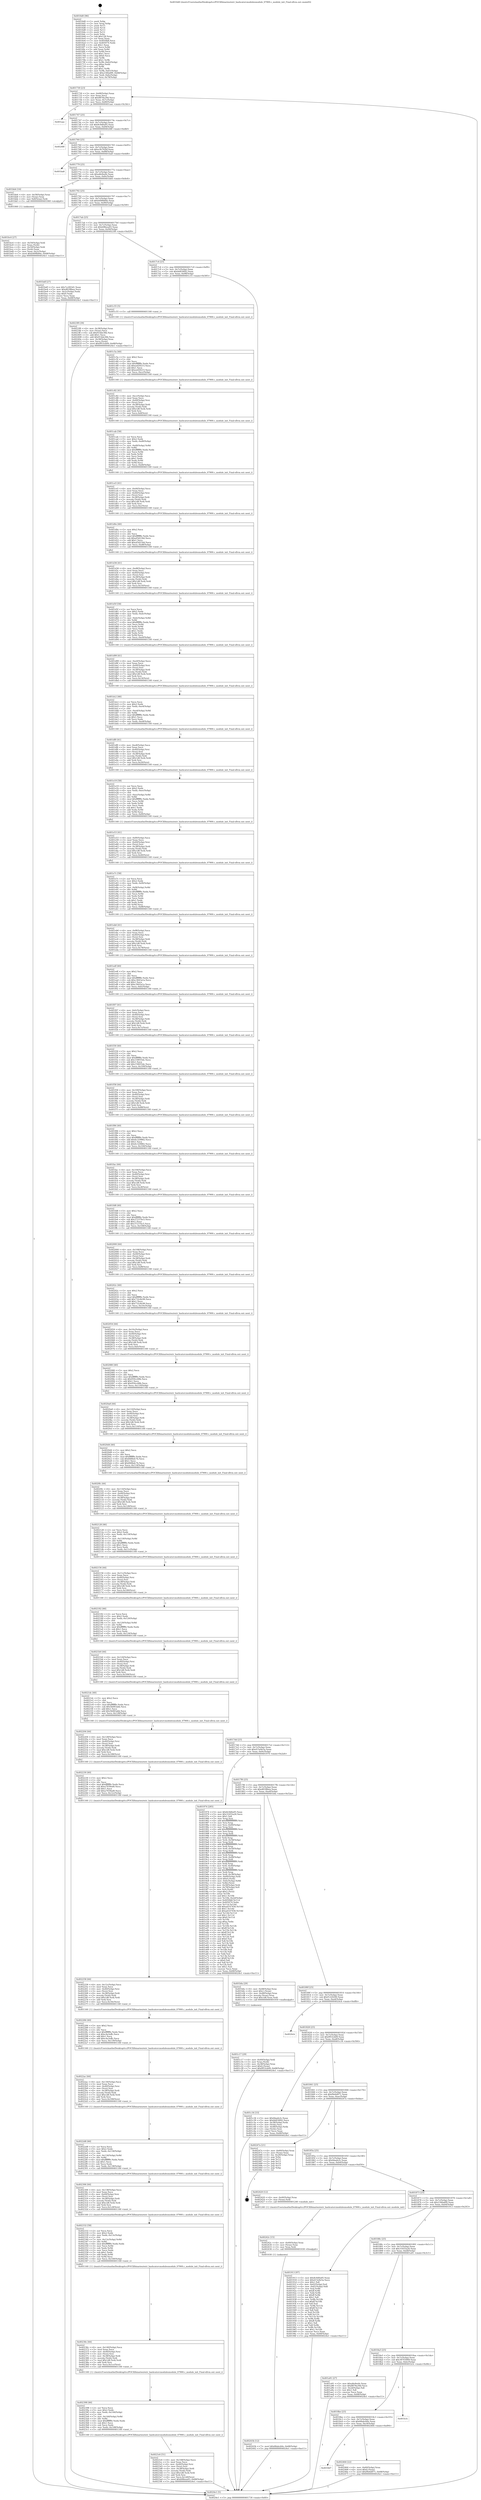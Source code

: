 digraph "0x4016d0" {
  label = "0x4016d0 (/mnt/c/Users/mathe/Desktop/tcc/POCII/binaries/extr_hashcatsrcmodulesmodule_07900.c_module_init_Final-ollvm.out::main(0))"
  labelloc = "t"
  node[shape=record]

  Entry [label="",width=0.3,height=0.3,shape=circle,fillcolor=black,style=filled]
  "0x401730" [label="{
     0x401730 [23]\l
     | [instrs]\l
     &nbsp;&nbsp;0x401730 \<+3\>: mov -0x68(%rbp),%eax\l
     &nbsp;&nbsp;0x401733 \<+2\>: mov %eax,%ecx\l
     &nbsp;&nbsp;0x401735 \<+6\>: sub $0x8878a39d,%ecx\l
     &nbsp;&nbsp;0x40173b \<+3\>: mov %eax,-0x7c(%rbp)\l
     &nbsp;&nbsp;0x40173e \<+3\>: mov %ecx,-0x80(%rbp)\l
     &nbsp;&nbsp;0x401741 \<+6\>: je 0000000000401aac \<main+0x3dc\>\l
  }"]
  "0x401aac" [label="{
     0x401aac\l
  }", style=dashed]
  "0x401747" [label="{
     0x401747 [25]\l
     | [instrs]\l
     &nbsp;&nbsp;0x401747 \<+5\>: jmp 000000000040174c \<main+0x7c\>\l
     &nbsp;&nbsp;0x40174c \<+3\>: mov -0x7c(%rbp),%eax\l
     &nbsp;&nbsp;0x40174f \<+5\>: sub $0x8c9d0a95,%eax\l
     &nbsp;&nbsp;0x401754 \<+6\>: mov %eax,-0x84(%rbp)\l
     &nbsp;&nbsp;0x40175a \<+6\>: je 000000000040248f \<main+0xdbf\>\l
  }"]
  Exit [label="",width=0.3,height=0.3,shape=circle,fillcolor=black,style=filled,peripheries=2]
  "0x40248f" [label="{
     0x40248f\l
  }", style=dashed]
  "0x401760" [label="{
     0x401760 [25]\l
     | [instrs]\l
     &nbsp;&nbsp;0x401760 \<+5\>: jmp 0000000000401765 \<main+0x95\>\l
     &nbsp;&nbsp;0x401765 \<+3\>: mov -0x7c(%rbp),%eax\l
     &nbsp;&nbsp;0x401768 \<+5\>: sub $0xa3b792bf,%eax\l
     &nbsp;&nbsp;0x40176d \<+6\>: mov %eax,-0x88(%rbp)\l
     &nbsp;&nbsp;0x401773 \<+6\>: je 0000000000401ba8 \<main+0x4d8\>\l
  }"]
  "0x4018d7" [label="{
     0x4018d7\l
  }", style=dashed]
  "0x401ba8" [label="{
     0x401ba8\l
  }", style=dashed]
  "0x401779" [label="{
     0x401779 [25]\l
     | [instrs]\l
     &nbsp;&nbsp;0x401779 \<+5\>: jmp 000000000040177e \<main+0xae\>\l
     &nbsp;&nbsp;0x40177e \<+3\>: mov -0x7c(%rbp),%eax\l
     &nbsp;&nbsp;0x401781 \<+5\>: sub $0xa8e9eefe,%eax\l
     &nbsp;&nbsp;0x401786 \<+6\>: mov %eax,-0x8c(%rbp)\l
     &nbsp;&nbsp;0x40178c \<+6\>: je 0000000000401bb4 \<main+0x4e4\>\l
  }"]
  "0x402464" [label="{
     0x402464 [22]\l
     | [instrs]\l
     &nbsp;&nbsp;0x402464 \<+4\>: mov -0x60(%rbp),%rax\l
     &nbsp;&nbsp;0x402468 \<+6\>: movl $0x0,(%rax)\l
     &nbsp;&nbsp;0x40246e \<+7\>: movl $0xf9e6d971,-0x68(%rbp)\l
     &nbsp;&nbsp;0x402475 \<+5\>: jmp 00000000004024e1 \<main+0xe11\>\l
  }"]
  "0x401bb4" [label="{
     0x401bb4 [16]\l
     | [instrs]\l
     &nbsp;&nbsp;0x401bb4 \<+4\>: mov -0x58(%rbp),%rax\l
     &nbsp;&nbsp;0x401bb8 \<+3\>: mov (%rax),%rax\l
     &nbsp;&nbsp;0x401bbb \<+4\>: mov 0x8(%rax),%rdi\l
     &nbsp;&nbsp;0x401bbf \<+5\>: call 0000000000401060 \<atoi@plt\>\l
     | [calls]\l
     &nbsp;&nbsp;0x401060 \{1\} (unknown)\l
  }"]
  "0x401792" [label="{
     0x401792 [25]\l
     | [instrs]\l
     &nbsp;&nbsp;0x401792 \<+5\>: jmp 0000000000401797 \<main+0xc7\>\l
     &nbsp;&nbsp;0x401797 \<+3\>: mov -0x7c(%rbp),%eax\l
     &nbsp;&nbsp;0x40179a \<+5\>: sub $0xb499b84e,%eax\l
     &nbsp;&nbsp;0x40179f \<+6\>: mov %eax,-0x90(%rbp)\l
     &nbsp;&nbsp;0x4017a5 \<+6\>: je 0000000000401bdf \<main+0x50f\>\l
  }"]
  "0x4018be" [label="{
     0x4018be [25]\l
     | [instrs]\l
     &nbsp;&nbsp;0x4018be \<+5\>: jmp 00000000004018c3 \<main+0x1f3\>\l
     &nbsp;&nbsp;0x4018c3 \<+3\>: mov -0x7c(%rbp),%eax\l
     &nbsp;&nbsp;0x4018c6 \<+5\>: sub $0x68abcb0e,%eax\l
     &nbsp;&nbsp;0x4018cb \<+6\>: mov %eax,-0xc0(%rbp)\l
     &nbsp;&nbsp;0x4018d1 \<+6\>: je 0000000000402464 \<main+0xd94\>\l
  }"]
  "0x401bdf" [label="{
     0x401bdf [27]\l
     | [instrs]\l
     &nbsp;&nbsp;0x401bdf \<+5\>: mov $0x7cc093d1,%eax\l
     &nbsp;&nbsp;0x401be4 \<+5\>: mov $0xd81f8bea,%ecx\l
     &nbsp;&nbsp;0x401be9 \<+3\>: mov -0x2c(%rbp),%edx\l
     &nbsp;&nbsp;0x401bec \<+3\>: cmp $0x0,%edx\l
     &nbsp;&nbsp;0x401bef \<+3\>: cmove %ecx,%eax\l
     &nbsp;&nbsp;0x401bf2 \<+3\>: mov %eax,-0x68(%rbp)\l
     &nbsp;&nbsp;0x401bf5 \<+5\>: jmp 00000000004024e1 \<main+0xe11\>\l
  }"]
  "0x4017ab" [label="{
     0x4017ab [25]\l
     | [instrs]\l
     &nbsp;&nbsp;0x4017ab \<+5\>: jmp 00000000004017b0 \<main+0xe0\>\l
     &nbsp;&nbsp;0x4017b0 \<+3\>: mov -0x7c(%rbp),%eax\l
     &nbsp;&nbsp;0x4017b3 \<+5\>: sub $0xb98eea93,%eax\l
     &nbsp;&nbsp;0x4017b8 \<+6\>: mov %eax,-0x94(%rbp)\l
     &nbsp;&nbsp;0x4017be \<+6\>: je 00000000004023f9 \<main+0xd29\>\l
  }"]
  "0x401b3c" [label="{
     0x401b3c\l
  }", style=dashed]
  "0x4023f9" [label="{
     0x4023f9 [39]\l
     | [instrs]\l
     &nbsp;&nbsp;0x4023f9 \<+4\>: mov -0x38(%rbp),%rax\l
     &nbsp;&nbsp;0x4023fd \<+2\>: mov (%rax),%ecx\l
     &nbsp;&nbsp;0x4023ff \<+6\>: sub $0x914de36b,%ecx\l
     &nbsp;&nbsp;0x402405 \<+3\>: add $0x1,%ecx\l
     &nbsp;&nbsp;0x402408 \<+6\>: add $0x914de36b,%ecx\l
     &nbsp;&nbsp;0x40240e \<+4\>: mov -0x38(%rbp),%rax\l
     &nbsp;&nbsp;0x402412 \<+2\>: mov %ecx,(%rax)\l
     &nbsp;&nbsp;0x402414 \<+7\>: movl $0xf953cb09,-0x68(%rbp)\l
     &nbsp;&nbsp;0x40241b \<+5\>: jmp 00000000004024e1 \<main+0xe11\>\l
  }"]
  "0x4017c4" [label="{
     0x4017c4 [25]\l
     | [instrs]\l
     &nbsp;&nbsp;0x4017c4 \<+5\>: jmp 00000000004017c9 \<main+0xf9\>\l
     &nbsp;&nbsp;0x4017c9 \<+3\>: mov -0x7c(%rbp),%eax\l
     &nbsp;&nbsp;0x4017cc \<+5\>: sub $0xbb834f42,%eax\l
     &nbsp;&nbsp;0x4017d1 \<+6\>: mov %eax,-0x98(%rbp)\l
     &nbsp;&nbsp;0x4017d7 \<+6\>: je 0000000000401c55 \<main+0x585\>\l
  }"]
  "0x40243b" [label="{
     0x40243b [12]\l
     | [instrs]\l
     &nbsp;&nbsp;0x40243b \<+7\>: movl $0x68abcb0e,-0x68(%rbp)\l
     &nbsp;&nbsp;0x402442 \<+5\>: jmp 00000000004024e1 \<main+0xe11\>\l
  }"]
  "0x401c55" [label="{
     0x401c55 [5]\l
     | [instrs]\l
     &nbsp;&nbsp;0x401c55 \<+5\>: call 0000000000401160 \<next_i\>\l
     | [calls]\l
     &nbsp;&nbsp;0x401160 \{1\} (/mnt/c/Users/mathe/Desktop/tcc/POCII/binaries/extr_hashcatsrcmodulesmodule_07900.c_module_init_Final-ollvm.out::next_i)\l
  }"]
  "0x4017dd" [label="{
     0x4017dd [25]\l
     | [instrs]\l
     &nbsp;&nbsp;0x4017dd \<+5\>: jmp 00000000004017e2 \<main+0x112\>\l
     &nbsp;&nbsp;0x4017e2 \<+3\>: mov -0x7c(%rbp),%eax\l
     &nbsp;&nbsp;0x4017e5 \<+5\>: sub $0xd15e9e5a,%eax\l
     &nbsp;&nbsp;0x4017ea \<+6\>: mov %eax,-0x9c(%rbp)\l
     &nbsp;&nbsp;0x4017f0 \<+6\>: je 0000000000401974 \<main+0x2a4\>\l
  }"]
  "0x40242c" [label="{
     0x40242c [15]\l
     | [instrs]\l
     &nbsp;&nbsp;0x40242c \<+4\>: mov -0x40(%rbp),%rax\l
     &nbsp;&nbsp;0x402430 \<+3\>: mov (%rax),%rax\l
     &nbsp;&nbsp;0x402433 \<+3\>: mov %rax,%rdi\l
     &nbsp;&nbsp;0x402436 \<+5\>: call 0000000000401030 \<free@plt\>\l
     | [calls]\l
     &nbsp;&nbsp;0x401030 \{1\} (unknown)\l
  }"]
  "0x401974" [label="{
     0x401974 [285]\l
     | [instrs]\l
     &nbsp;&nbsp;0x401974 \<+5\>: mov $0x8c9d0a95,%eax\l
     &nbsp;&nbsp;0x401979 \<+5\>: mov $0x31655a26,%ecx\l
     &nbsp;&nbsp;0x40197e \<+2\>: mov $0x1,%dl\l
     &nbsp;&nbsp;0x401980 \<+3\>: mov %rsp,%rsi\l
     &nbsp;&nbsp;0x401983 \<+4\>: add $0xfffffffffffffff0,%rsi\l
     &nbsp;&nbsp;0x401987 \<+3\>: mov %rsi,%rsp\l
     &nbsp;&nbsp;0x40198a \<+4\>: mov %rsi,-0x60(%rbp)\l
     &nbsp;&nbsp;0x40198e \<+3\>: mov %rsp,%rsi\l
     &nbsp;&nbsp;0x401991 \<+4\>: add $0xfffffffffffffff0,%rsi\l
     &nbsp;&nbsp;0x401995 \<+3\>: mov %rsi,%rsp\l
     &nbsp;&nbsp;0x401998 \<+3\>: mov %rsp,%rdi\l
     &nbsp;&nbsp;0x40199b \<+4\>: add $0xfffffffffffffff0,%rdi\l
     &nbsp;&nbsp;0x40199f \<+3\>: mov %rdi,%rsp\l
     &nbsp;&nbsp;0x4019a2 \<+4\>: mov %rdi,-0x58(%rbp)\l
     &nbsp;&nbsp;0x4019a6 \<+3\>: mov %rsp,%rdi\l
     &nbsp;&nbsp;0x4019a9 \<+4\>: add $0xfffffffffffffff0,%rdi\l
     &nbsp;&nbsp;0x4019ad \<+3\>: mov %rdi,%rsp\l
     &nbsp;&nbsp;0x4019b0 \<+4\>: mov %rdi,-0x50(%rbp)\l
     &nbsp;&nbsp;0x4019b4 \<+3\>: mov %rsp,%rdi\l
     &nbsp;&nbsp;0x4019b7 \<+4\>: add $0xfffffffffffffff0,%rdi\l
     &nbsp;&nbsp;0x4019bb \<+3\>: mov %rdi,%rsp\l
     &nbsp;&nbsp;0x4019be \<+4\>: mov %rdi,-0x48(%rbp)\l
     &nbsp;&nbsp;0x4019c2 \<+3\>: mov %rsp,%rdi\l
     &nbsp;&nbsp;0x4019c5 \<+4\>: add $0xfffffffffffffff0,%rdi\l
     &nbsp;&nbsp;0x4019c9 \<+3\>: mov %rdi,%rsp\l
     &nbsp;&nbsp;0x4019cc \<+4\>: mov %rdi,-0x40(%rbp)\l
     &nbsp;&nbsp;0x4019d0 \<+3\>: mov %rsp,%rdi\l
     &nbsp;&nbsp;0x4019d3 \<+4\>: add $0xfffffffffffffff0,%rdi\l
     &nbsp;&nbsp;0x4019d7 \<+3\>: mov %rdi,%rsp\l
     &nbsp;&nbsp;0x4019da \<+4\>: mov %rdi,-0x38(%rbp)\l
     &nbsp;&nbsp;0x4019de \<+4\>: mov -0x60(%rbp),%rdi\l
     &nbsp;&nbsp;0x4019e2 \<+6\>: movl $0x0,(%rdi)\l
     &nbsp;&nbsp;0x4019e8 \<+4\>: mov -0x6c(%rbp),%r8d\l
     &nbsp;&nbsp;0x4019ec \<+3\>: mov %r8d,(%rsi)\l
     &nbsp;&nbsp;0x4019ef \<+4\>: mov -0x58(%rbp),%rdi\l
     &nbsp;&nbsp;0x4019f3 \<+4\>: mov -0x78(%rbp),%r9\l
     &nbsp;&nbsp;0x4019f7 \<+3\>: mov %r9,(%rdi)\l
     &nbsp;&nbsp;0x4019fa \<+3\>: cmpl $0x2,(%rsi)\l
     &nbsp;&nbsp;0x4019fd \<+4\>: setne %r10b\l
     &nbsp;&nbsp;0x401a01 \<+4\>: and $0x1,%r10b\l
     &nbsp;&nbsp;0x401a05 \<+4\>: mov %r10b,-0x2d(%rbp)\l
     &nbsp;&nbsp;0x401a09 \<+8\>: mov 0x4050b8,%r11d\l
     &nbsp;&nbsp;0x401a11 \<+7\>: mov 0x405074,%ebx\l
     &nbsp;&nbsp;0x401a18 \<+3\>: mov %r11d,%r14d\l
     &nbsp;&nbsp;0x401a1b \<+7\>: add $0xad147456,%r14d\l
     &nbsp;&nbsp;0x401a22 \<+4\>: sub $0x1,%r14d\l
     &nbsp;&nbsp;0x401a26 \<+7\>: sub $0xad147456,%r14d\l
     &nbsp;&nbsp;0x401a2d \<+4\>: imul %r14d,%r11d\l
     &nbsp;&nbsp;0x401a31 \<+4\>: and $0x1,%r11d\l
     &nbsp;&nbsp;0x401a35 \<+4\>: cmp $0x0,%r11d\l
     &nbsp;&nbsp;0x401a39 \<+4\>: sete %r10b\l
     &nbsp;&nbsp;0x401a3d \<+3\>: cmp $0xa,%ebx\l
     &nbsp;&nbsp;0x401a40 \<+4\>: setl %r15b\l
     &nbsp;&nbsp;0x401a44 \<+3\>: mov %r10b,%r12b\l
     &nbsp;&nbsp;0x401a47 \<+4\>: xor $0xff,%r12b\l
     &nbsp;&nbsp;0x401a4b \<+3\>: mov %r15b,%r13b\l
     &nbsp;&nbsp;0x401a4e \<+4\>: xor $0xff,%r13b\l
     &nbsp;&nbsp;0x401a52 \<+3\>: xor $0x0,%dl\l
     &nbsp;&nbsp;0x401a55 \<+3\>: mov %r12b,%sil\l
     &nbsp;&nbsp;0x401a58 \<+4\>: and $0x0,%sil\l
     &nbsp;&nbsp;0x401a5c \<+3\>: and %dl,%r10b\l
     &nbsp;&nbsp;0x401a5f \<+3\>: mov %r13b,%dil\l
     &nbsp;&nbsp;0x401a62 \<+4\>: and $0x0,%dil\l
     &nbsp;&nbsp;0x401a66 \<+3\>: and %dl,%r15b\l
     &nbsp;&nbsp;0x401a69 \<+3\>: or %r10b,%sil\l
     &nbsp;&nbsp;0x401a6c \<+3\>: or %r15b,%dil\l
     &nbsp;&nbsp;0x401a6f \<+3\>: xor %dil,%sil\l
     &nbsp;&nbsp;0x401a72 \<+3\>: or %r13b,%r12b\l
     &nbsp;&nbsp;0x401a75 \<+4\>: xor $0xff,%r12b\l
     &nbsp;&nbsp;0x401a79 \<+3\>: or $0x0,%dl\l
     &nbsp;&nbsp;0x401a7c \<+3\>: and %dl,%r12b\l
     &nbsp;&nbsp;0x401a7f \<+3\>: or %r12b,%sil\l
     &nbsp;&nbsp;0x401a82 \<+4\>: test $0x1,%sil\l
     &nbsp;&nbsp;0x401a86 \<+3\>: cmovne %ecx,%eax\l
     &nbsp;&nbsp;0x401a89 \<+3\>: mov %eax,-0x68(%rbp)\l
     &nbsp;&nbsp;0x401a8c \<+5\>: jmp 00000000004024e1 \<main+0xe11\>\l
  }"]
  "0x4017f6" [label="{
     0x4017f6 [25]\l
     | [instrs]\l
     &nbsp;&nbsp;0x4017f6 \<+5\>: jmp 00000000004017fb \<main+0x12b\>\l
     &nbsp;&nbsp;0x4017fb \<+3\>: mov -0x7c(%rbp),%eax\l
     &nbsp;&nbsp;0x4017fe \<+5\>: sub $0xd81f8bea,%eax\l
     &nbsp;&nbsp;0x401803 \<+6\>: mov %eax,-0xa0(%rbp)\l
     &nbsp;&nbsp;0x401809 \<+6\>: je 0000000000401bfa \<main+0x52a\>\l
  }"]
  "0x4023c6" [label="{
     0x4023c6 [51]\l
     | [instrs]\l
     &nbsp;&nbsp;0x4023c6 \<+6\>: mov -0x148(%rbp),%ecx\l
     &nbsp;&nbsp;0x4023cc \<+3\>: imul %eax,%ecx\l
     &nbsp;&nbsp;0x4023cf \<+4\>: mov -0x40(%rbp),%rsi\l
     &nbsp;&nbsp;0x4023d3 \<+3\>: mov (%rsi),%rsi\l
     &nbsp;&nbsp;0x4023d6 \<+4\>: mov -0x38(%rbp),%rdi\l
     &nbsp;&nbsp;0x4023da \<+3\>: movslq (%rdi),%rdi\l
     &nbsp;&nbsp;0x4023dd \<+7\>: imul $0x1d8,%rdi,%rdi\l
     &nbsp;&nbsp;0x4023e4 \<+3\>: add %rdi,%rsi\l
     &nbsp;&nbsp;0x4023e7 \<+6\>: mov %ecx,0x1d0(%rsi)\l
     &nbsp;&nbsp;0x4023ed \<+7\>: movl $0xb98eea93,-0x68(%rbp)\l
     &nbsp;&nbsp;0x4023f4 \<+5\>: jmp 00000000004024e1 \<main+0xe11\>\l
  }"]
  "0x401bfa" [label="{
     0x401bfa [29]\l
     | [instrs]\l
     &nbsp;&nbsp;0x401bfa \<+4\>: mov -0x48(%rbp),%rax\l
     &nbsp;&nbsp;0x401bfe \<+6\>: movl $0x1,(%rax)\l
     &nbsp;&nbsp;0x401c04 \<+4\>: mov -0x48(%rbp),%rax\l
     &nbsp;&nbsp;0x401c08 \<+3\>: movslq (%rax),%rax\l
     &nbsp;&nbsp;0x401c0b \<+7\>: imul $0x1d8,%rax,%rdi\l
     &nbsp;&nbsp;0x401c12 \<+5\>: call 0000000000401050 \<malloc@plt\>\l
     | [calls]\l
     &nbsp;&nbsp;0x401050 \{1\} (unknown)\l
  }"]
  "0x40180f" [label="{
     0x40180f [25]\l
     | [instrs]\l
     &nbsp;&nbsp;0x40180f \<+5\>: jmp 0000000000401814 \<main+0x144\>\l
     &nbsp;&nbsp;0x401814 \<+3\>: mov -0x7c(%rbp),%eax\l
     &nbsp;&nbsp;0x401817 \<+5\>: sub $0xf1220290,%eax\l
     &nbsp;&nbsp;0x40181c \<+6\>: mov %eax,-0xa4(%rbp)\l
     &nbsp;&nbsp;0x401822 \<+6\>: je 00000000004024cb \<main+0xdfb\>\l
  }"]
  "0x402398" [label="{
     0x402398 [46]\l
     | [instrs]\l
     &nbsp;&nbsp;0x402398 \<+2\>: xor %ecx,%ecx\l
     &nbsp;&nbsp;0x40239a \<+5\>: mov $0x2,%edx\l
     &nbsp;&nbsp;0x40239f \<+6\>: mov %edx,-0x144(%rbp)\l
     &nbsp;&nbsp;0x4023a5 \<+1\>: cltd\l
     &nbsp;&nbsp;0x4023a6 \<+7\>: mov -0x144(%rbp),%r8d\l
     &nbsp;&nbsp;0x4023ad \<+3\>: idiv %r8d\l
     &nbsp;&nbsp;0x4023b0 \<+6\>: imul $0xfffffffe,%edx,%edx\l
     &nbsp;&nbsp;0x4023b6 \<+3\>: sub $0x1,%ecx\l
     &nbsp;&nbsp;0x4023b9 \<+2\>: sub %ecx,%edx\l
     &nbsp;&nbsp;0x4023bb \<+6\>: mov %edx,-0x148(%rbp)\l
     &nbsp;&nbsp;0x4023c1 \<+5\>: call 0000000000401160 \<next_i\>\l
     | [calls]\l
     &nbsp;&nbsp;0x401160 \{1\} (/mnt/c/Users/mathe/Desktop/tcc/POCII/binaries/extr_hashcatsrcmodulesmodule_07900.c_module_init_Final-ollvm.out::next_i)\l
  }"]
  "0x4024cb" [label="{
     0x4024cb\l
  }", style=dashed]
  "0x401828" [label="{
     0x401828 [25]\l
     | [instrs]\l
     &nbsp;&nbsp;0x401828 \<+5\>: jmp 000000000040182d \<main+0x15d\>\l
     &nbsp;&nbsp;0x40182d \<+3\>: mov -0x7c(%rbp),%eax\l
     &nbsp;&nbsp;0x401830 \<+5\>: sub $0xf953cb09,%eax\l
     &nbsp;&nbsp;0x401835 \<+6\>: mov %eax,-0xa8(%rbp)\l
     &nbsp;&nbsp;0x40183b \<+6\>: je 0000000000401c34 \<main+0x564\>\l
  }"]
  "0x40236c" [label="{
     0x40236c [44]\l
     | [instrs]\l
     &nbsp;&nbsp;0x40236c \<+6\>: mov -0x140(%rbp),%ecx\l
     &nbsp;&nbsp;0x402372 \<+3\>: imul %eax,%ecx\l
     &nbsp;&nbsp;0x402375 \<+4\>: mov -0x40(%rbp),%rsi\l
     &nbsp;&nbsp;0x402379 \<+3\>: mov (%rsi),%rsi\l
     &nbsp;&nbsp;0x40237c \<+4\>: mov -0x38(%rbp),%rdi\l
     &nbsp;&nbsp;0x402380 \<+3\>: movslq (%rdi),%rdi\l
     &nbsp;&nbsp;0x402383 \<+7\>: imul $0x1d8,%rdi,%rdi\l
     &nbsp;&nbsp;0x40238a \<+3\>: add %rdi,%rsi\l
     &nbsp;&nbsp;0x40238d \<+6\>: mov %ecx,0x1cc(%rsi)\l
     &nbsp;&nbsp;0x402393 \<+5\>: call 0000000000401160 \<next_i\>\l
     | [calls]\l
     &nbsp;&nbsp;0x401160 \{1\} (/mnt/c/Users/mathe/Desktop/tcc/POCII/binaries/extr_hashcatsrcmodulesmodule_07900.c_module_init_Final-ollvm.out::next_i)\l
  }"]
  "0x401c34" [label="{
     0x401c34 [33]\l
     | [instrs]\l
     &nbsp;&nbsp;0x401c34 \<+5\>: mov $0xfdaafa3c,%eax\l
     &nbsp;&nbsp;0x401c39 \<+5\>: mov $0xbb834f42,%ecx\l
     &nbsp;&nbsp;0x401c3e \<+4\>: mov -0x38(%rbp),%rdx\l
     &nbsp;&nbsp;0x401c42 \<+2\>: mov (%rdx),%esi\l
     &nbsp;&nbsp;0x401c44 \<+4\>: mov -0x48(%rbp),%rdx\l
     &nbsp;&nbsp;0x401c48 \<+2\>: cmp (%rdx),%esi\l
     &nbsp;&nbsp;0x401c4a \<+3\>: cmovl %ecx,%eax\l
     &nbsp;&nbsp;0x401c4d \<+3\>: mov %eax,-0x68(%rbp)\l
     &nbsp;&nbsp;0x401c50 \<+5\>: jmp 00000000004024e1 \<main+0xe11\>\l
  }"]
  "0x401841" [label="{
     0x401841 [25]\l
     | [instrs]\l
     &nbsp;&nbsp;0x401841 \<+5\>: jmp 0000000000401846 \<main+0x176\>\l
     &nbsp;&nbsp;0x401846 \<+3\>: mov -0x7c(%rbp),%eax\l
     &nbsp;&nbsp;0x401849 \<+5\>: sub $0xf9e6d971,%eax\l
     &nbsp;&nbsp;0x40184e \<+6\>: mov %eax,-0xac(%rbp)\l
     &nbsp;&nbsp;0x401854 \<+6\>: je 000000000040247a \<main+0xdaa\>\l
  }"]
  "0x402332" [label="{
     0x402332 [58]\l
     | [instrs]\l
     &nbsp;&nbsp;0x402332 \<+2\>: xor %ecx,%ecx\l
     &nbsp;&nbsp;0x402334 \<+5\>: mov $0x2,%edx\l
     &nbsp;&nbsp;0x402339 \<+6\>: mov %edx,-0x13c(%rbp)\l
     &nbsp;&nbsp;0x40233f \<+1\>: cltd\l
     &nbsp;&nbsp;0x402340 \<+7\>: mov -0x13c(%rbp),%r8d\l
     &nbsp;&nbsp;0x402347 \<+3\>: idiv %r8d\l
     &nbsp;&nbsp;0x40234a \<+6\>: imul $0xfffffffe,%edx,%edx\l
     &nbsp;&nbsp;0x402350 \<+3\>: mov %ecx,%r9d\l
     &nbsp;&nbsp;0x402353 \<+3\>: sub %edx,%r9d\l
     &nbsp;&nbsp;0x402356 \<+2\>: mov %ecx,%edx\l
     &nbsp;&nbsp;0x402358 \<+3\>: sub $0x1,%edx\l
     &nbsp;&nbsp;0x40235b \<+3\>: add %edx,%r9d\l
     &nbsp;&nbsp;0x40235e \<+3\>: sub %r9d,%ecx\l
     &nbsp;&nbsp;0x402361 \<+6\>: mov %ecx,-0x140(%rbp)\l
     &nbsp;&nbsp;0x402367 \<+5\>: call 0000000000401160 \<next_i\>\l
     | [calls]\l
     &nbsp;&nbsp;0x401160 \{1\} (/mnt/c/Users/mathe/Desktop/tcc/POCII/binaries/extr_hashcatsrcmodulesmodule_07900.c_module_init_Final-ollvm.out::next_i)\l
  }"]
  "0x40247a" [label="{
     0x40247a [21]\l
     | [instrs]\l
     &nbsp;&nbsp;0x40247a \<+4\>: mov -0x60(%rbp),%rax\l
     &nbsp;&nbsp;0x40247e \<+2\>: mov (%rax),%eax\l
     &nbsp;&nbsp;0x402480 \<+4\>: lea -0x28(%rbp),%rsp\l
     &nbsp;&nbsp;0x402484 \<+1\>: pop %rbx\l
     &nbsp;&nbsp;0x402485 \<+2\>: pop %r12\l
     &nbsp;&nbsp;0x402487 \<+2\>: pop %r13\l
     &nbsp;&nbsp;0x402489 \<+2\>: pop %r14\l
     &nbsp;&nbsp;0x40248b \<+2\>: pop %r15\l
     &nbsp;&nbsp;0x40248d \<+1\>: pop %rbp\l
     &nbsp;&nbsp;0x40248e \<+1\>: ret\l
  }"]
  "0x40185a" [label="{
     0x40185a [25]\l
     | [instrs]\l
     &nbsp;&nbsp;0x40185a \<+5\>: jmp 000000000040185f \<main+0x18f\>\l
     &nbsp;&nbsp;0x40185f \<+3\>: mov -0x7c(%rbp),%eax\l
     &nbsp;&nbsp;0x401862 \<+5\>: sub $0xfdaafa3c,%eax\l
     &nbsp;&nbsp;0x401867 \<+6\>: mov %eax,-0xb0(%rbp)\l
     &nbsp;&nbsp;0x40186d \<+6\>: je 0000000000402420 \<main+0xd50\>\l
  }"]
  "0x402306" [label="{
     0x402306 [44]\l
     | [instrs]\l
     &nbsp;&nbsp;0x402306 \<+6\>: mov -0x138(%rbp),%ecx\l
     &nbsp;&nbsp;0x40230c \<+3\>: imul %eax,%ecx\l
     &nbsp;&nbsp;0x40230f \<+4\>: mov -0x40(%rbp),%rsi\l
     &nbsp;&nbsp;0x402313 \<+3\>: mov (%rsi),%rsi\l
     &nbsp;&nbsp;0x402316 \<+4\>: mov -0x38(%rbp),%rdi\l
     &nbsp;&nbsp;0x40231a \<+3\>: movslq (%rdi),%rdi\l
     &nbsp;&nbsp;0x40231d \<+7\>: imul $0x1d8,%rdi,%rdi\l
     &nbsp;&nbsp;0x402324 \<+3\>: add %rdi,%rsi\l
     &nbsp;&nbsp;0x402327 \<+6\>: mov %ecx,0x1c8(%rsi)\l
     &nbsp;&nbsp;0x40232d \<+5\>: call 0000000000401160 \<next_i\>\l
     | [calls]\l
     &nbsp;&nbsp;0x401160 \{1\} (/mnt/c/Users/mathe/Desktop/tcc/POCII/binaries/extr_hashcatsrcmodulesmodule_07900.c_module_init_Final-ollvm.out::next_i)\l
  }"]
  "0x402420" [label="{
     0x402420 [12]\l
     | [instrs]\l
     &nbsp;&nbsp;0x402420 \<+4\>: mov -0x40(%rbp),%rax\l
     &nbsp;&nbsp;0x402424 \<+3\>: mov (%rax),%rdi\l
     &nbsp;&nbsp;0x402427 \<+5\>: call 0000000000401240 \<module_init\>\l
     | [calls]\l
     &nbsp;&nbsp;0x401240 \{1\} (/mnt/c/Users/mathe/Desktop/tcc/POCII/binaries/extr_hashcatsrcmodulesmodule_07900.c_module_init_Final-ollvm.out::module_init)\l
  }"]
  "0x401873" [label="{
     0x401873 [25]\l
     | [instrs]\l
     &nbsp;&nbsp;0x401873 \<+5\>: jmp 0000000000401878 \<main+0x1a8\>\l
     &nbsp;&nbsp;0x401878 \<+3\>: mov -0x7c(%rbp),%eax\l
     &nbsp;&nbsp;0x40187b \<+5\>: sub $0x2346a6f9,%eax\l
     &nbsp;&nbsp;0x401880 \<+6\>: mov %eax,-0xb4(%rbp)\l
     &nbsp;&nbsp;0x401886 \<+6\>: je 0000000000401913 \<main+0x243\>\l
  }"]
  "0x4022d8" [label="{
     0x4022d8 [46]\l
     | [instrs]\l
     &nbsp;&nbsp;0x4022d8 \<+2\>: xor %ecx,%ecx\l
     &nbsp;&nbsp;0x4022da \<+5\>: mov $0x2,%edx\l
     &nbsp;&nbsp;0x4022df \<+6\>: mov %edx,-0x134(%rbp)\l
     &nbsp;&nbsp;0x4022e5 \<+1\>: cltd\l
     &nbsp;&nbsp;0x4022e6 \<+7\>: mov -0x134(%rbp),%r8d\l
     &nbsp;&nbsp;0x4022ed \<+3\>: idiv %r8d\l
     &nbsp;&nbsp;0x4022f0 \<+6\>: imul $0xfffffffe,%edx,%edx\l
     &nbsp;&nbsp;0x4022f6 \<+3\>: sub $0x1,%ecx\l
     &nbsp;&nbsp;0x4022f9 \<+2\>: sub %ecx,%edx\l
     &nbsp;&nbsp;0x4022fb \<+6\>: mov %edx,-0x138(%rbp)\l
     &nbsp;&nbsp;0x402301 \<+5\>: call 0000000000401160 \<next_i\>\l
     | [calls]\l
     &nbsp;&nbsp;0x401160 \{1\} (/mnt/c/Users/mathe/Desktop/tcc/POCII/binaries/extr_hashcatsrcmodulesmodule_07900.c_module_init_Final-ollvm.out::next_i)\l
  }"]
  "0x401913" [label="{
     0x401913 [97]\l
     | [instrs]\l
     &nbsp;&nbsp;0x401913 \<+5\>: mov $0x8c9d0a95,%eax\l
     &nbsp;&nbsp;0x401918 \<+5\>: mov $0xd15e9e5a,%ecx\l
     &nbsp;&nbsp;0x40191d \<+2\>: mov $0x1,%dl\l
     &nbsp;&nbsp;0x40191f \<+4\>: mov -0x62(%rbp),%sil\l
     &nbsp;&nbsp;0x401923 \<+4\>: mov -0x61(%rbp),%dil\l
     &nbsp;&nbsp;0x401927 \<+3\>: mov %sil,%r8b\l
     &nbsp;&nbsp;0x40192a \<+4\>: xor $0xff,%r8b\l
     &nbsp;&nbsp;0x40192e \<+3\>: mov %dil,%r9b\l
     &nbsp;&nbsp;0x401931 \<+4\>: xor $0xff,%r9b\l
     &nbsp;&nbsp;0x401935 \<+3\>: xor $0x1,%dl\l
     &nbsp;&nbsp;0x401938 \<+3\>: mov %r8b,%r10b\l
     &nbsp;&nbsp;0x40193b \<+4\>: and $0xff,%r10b\l
     &nbsp;&nbsp;0x40193f \<+3\>: and %dl,%sil\l
     &nbsp;&nbsp;0x401942 \<+3\>: mov %r9b,%r11b\l
     &nbsp;&nbsp;0x401945 \<+4\>: and $0xff,%r11b\l
     &nbsp;&nbsp;0x401949 \<+3\>: and %dl,%dil\l
     &nbsp;&nbsp;0x40194c \<+3\>: or %sil,%r10b\l
     &nbsp;&nbsp;0x40194f \<+3\>: or %dil,%r11b\l
     &nbsp;&nbsp;0x401952 \<+3\>: xor %r11b,%r10b\l
     &nbsp;&nbsp;0x401955 \<+3\>: or %r9b,%r8b\l
     &nbsp;&nbsp;0x401958 \<+4\>: xor $0xff,%r8b\l
     &nbsp;&nbsp;0x40195c \<+3\>: or $0x1,%dl\l
     &nbsp;&nbsp;0x40195f \<+3\>: and %dl,%r8b\l
     &nbsp;&nbsp;0x401962 \<+3\>: or %r8b,%r10b\l
     &nbsp;&nbsp;0x401965 \<+4\>: test $0x1,%r10b\l
     &nbsp;&nbsp;0x401969 \<+3\>: cmovne %ecx,%eax\l
     &nbsp;&nbsp;0x40196c \<+3\>: mov %eax,-0x68(%rbp)\l
     &nbsp;&nbsp;0x40196f \<+5\>: jmp 00000000004024e1 \<main+0xe11\>\l
  }"]
  "0x40188c" [label="{
     0x40188c [25]\l
     | [instrs]\l
     &nbsp;&nbsp;0x40188c \<+5\>: jmp 0000000000401891 \<main+0x1c1\>\l
     &nbsp;&nbsp;0x401891 \<+3\>: mov -0x7c(%rbp),%eax\l
     &nbsp;&nbsp;0x401894 \<+5\>: sub $0x31655a26,%eax\l
     &nbsp;&nbsp;0x401899 \<+6\>: mov %eax,-0xb8(%rbp)\l
     &nbsp;&nbsp;0x40189f \<+6\>: je 0000000000401a91 \<main+0x3c1\>\l
  }"]
  "0x4024e1" [label="{
     0x4024e1 [5]\l
     | [instrs]\l
     &nbsp;&nbsp;0x4024e1 \<+5\>: jmp 0000000000401730 \<main+0x60\>\l
  }"]
  "0x4016d0" [label="{
     0x4016d0 [96]\l
     | [instrs]\l
     &nbsp;&nbsp;0x4016d0 \<+1\>: push %rbp\l
     &nbsp;&nbsp;0x4016d1 \<+3\>: mov %rsp,%rbp\l
     &nbsp;&nbsp;0x4016d4 \<+2\>: push %r15\l
     &nbsp;&nbsp;0x4016d6 \<+2\>: push %r14\l
     &nbsp;&nbsp;0x4016d8 \<+2\>: push %r13\l
     &nbsp;&nbsp;0x4016da \<+2\>: push %r12\l
     &nbsp;&nbsp;0x4016dc \<+1\>: push %rbx\l
     &nbsp;&nbsp;0x4016dd \<+7\>: sub $0x128,%rsp\l
     &nbsp;&nbsp;0x4016e4 \<+2\>: xor %eax,%eax\l
     &nbsp;&nbsp;0x4016e6 \<+7\>: mov 0x4050b8,%ecx\l
     &nbsp;&nbsp;0x4016ed \<+7\>: mov 0x405074,%edx\l
     &nbsp;&nbsp;0x4016f4 \<+3\>: sub $0x1,%eax\l
     &nbsp;&nbsp;0x4016f7 \<+3\>: mov %ecx,%r8d\l
     &nbsp;&nbsp;0x4016fa \<+3\>: add %eax,%r8d\l
     &nbsp;&nbsp;0x4016fd \<+4\>: imul %r8d,%ecx\l
     &nbsp;&nbsp;0x401701 \<+3\>: and $0x1,%ecx\l
     &nbsp;&nbsp;0x401704 \<+3\>: cmp $0x0,%ecx\l
     &nbsp;&nbsp;0x401707 \<+4\>: sete %r9b\l
     &nbsp;&nbsp;0x40170b \<+4\>: and $0x1,%r9b\l
     &nbsp;&nbsp;0x40170f \<+4\>: mov %r9b,-0x62(%rbp)\l
     &nbsp;&nbsp;0x401713 \<+3\>: cmp $0xa,%edx\l
     &nbsp;&nbsp;0x401716 \<+4\>: setl %r9b\l
     &nbsp;&nbsp;0x40171a \<+4\>: and $0x1,%r9b\l
     &nbsp;&nbsp;0x40171e \<+4\>: mov %r9b,-0x61(%rbp)\l
     &nbsp;&nbsp;0x401722 \<+7\>: movl $0x2346a6f9,-0x68(%rbp)\l
     &nbsp;&nbsp;0x401729 \<+3\>: mov %edi,-0x6c(%rbp)\l
     &nbsp;&nbsp;0x40172c \<+4\>: mov %rsi,-0x78(%rbp)\l
  }"]
  "0x4022ac" [label="{
     0x4022ac [44]\l
     | [instrs]\l
     &nbsp;&nbsp;0x4022ac \<+6\>: mov -0x130(%rbp),%ecx\l
     &nbsp;&nbsp;0x4022b2 \<+3\>: imul %eax,%ecx\l
     &nbsp;&nbsp;0x4022b5 \<+4\>: mov -0x40(%rbp),%rsi\l
     &nbsp;&nbsp;0x4022b9 \<+3\>: mov (%rsi),%rsi\l
     &nbsp;&nbsp;0x4022bc \<+4\>: mov -0x38(%rbp),%rdi\l
     &nbsp;&nbsp;0x4022c0 \<+3\>: movslq (%rdi),%rdi\l
     &nbsp;&nbsp;0x4022c3 \<+7\>: imul $0x1d8,%rdi,%rdi\l
     &nbsp;&nbsp;0x4022ca \<+3\>: add %rdi,%rsi\l
     &nbsp;&nbsp;0x4022cd \<+6\>: mov %ecx,0x190(%rsi)\l
     &nbsp;&nbsp;0x4022d3 \<+5\>: call 0000000000401160 \<next_i\>\l
     | [calls]\l
     &nbsp;&nbsp;0x401160 \{1\} (/mnt/c/Users/mathe/Desktop/tcc/POCII/binaries/extr_hashcatsrcmodulesmodule_07900.c_module_init_Final-ollvm.out::next_i)\l
  }"]
  "0x402284" [label="{
     0x402284 [40]\l
     | [instrs]\l
     &nbsp;&nbsp;0x402284 \<+5\>: mov $0x2,%ecx\l
     &nbsp;&nbsp;0x402289 \<+1\>: cltd\l
     &nbsp;&nbsp;0x40228a \<+2\>: idiv %ecx\l
     &nbsp;&nbsp;0x40228c \<+6\>: imul $0xfffffffe,%edx,%ecx\l
     &nbsp;&nbsp;0x402292 \<+6\>: sub $0xc4a3effc,%ecx\l
     &nbsp;&nbsp;0x402298 \<+3\>: add $0x1,%ecx\l
     &nbsp;&nbsp;0x40229b \<+6\>: add $0xc4a3effc,%ecx\l
     &nbsp;&nbsp;0x4022a1 \<+6\>: mov %ecx,-0x130(%rbp)\l
     &nbsp;&nbsp;0x4022a7 \<+5\>: call 0000000000401160 \<next_i\>\l
     | [calls]\l
     &nbsp;&nbsp;0x401160 \{1\} (/mnt/c/Users/mathe/Desktop/tcc/POCII/binaries/extr_hashcatsrcmodulesmodule_07900.c_module_init_Final-ollvm.out::next_i)\l
  }"]
  "0x401a91" [label="{
     0x401a91 [27]\l
     | [instrs]\l
     &nbsp;&nbsp;0x401a91 \<+5\>: mov $0xa8e9eefe,%eax\l
     &nbsp;&nbsp;0x401a96 \<+5\>: mov $0x8878a39d,%ecx\l
     &nbsp;&nbsp;0x401a9b \<+3\>: mov -0x2d(%rbp),%dl\l
     &nbsp;&nbsp;0x401a9e \<+3\>: test $0x1,%dl\l
     &nbsp;&nbsp;0x401aa1 \<+3\>: cmovne %ecx,%eax\l
     &nbsp;&nbsp;0x401aa4 \<+3\>: mov %eax,-0x68(%rbp)\l
     &nbsp;&nbsp;0x401aa7 \<+5\>: jmp 00000000004024e1 \<main+0xe11\>\l
  }"]
  "0x4018a5" [label="{
     0x4018a5 [25]\l
     | [instrs]\l
     &nbsp;&nbsp;0x4018a5 \<+5\>: jmp 00000000004018aa \<main+0x1da\>\l
     &nbsp;&nbsp;0x4018aa \<+3\>: mov -0x7c(%rbp),%eax\l
     &nbsp;&nbsp;0x4018ad \<+5\>: sub $0x38703069,%eax\l
     &nbsp;&nbsp;0x4018b2 \<+6\>: mov %eax,-0xbc(%rbp)\l
     &nbsp;&nbsp;0x4018b8 \<+6\>: je 0000000000401b3c \<main+0x46c\>\l
  }"]
  "0x401bc4" [label="{
     0x401bc4 [27]\l
     | [instrs]\l
     &nbsp;&nbsp;0x401bc4 \<+4\>: mov -0x50(%rbp),%rdi\l
     &nbsp;&nbsp;0x401bc8 \<+2\>: mov %eax,(%rdi)\l
     &nbsp;&nbsp;0x401bca \<+4\>: mov -0x50(%rbp),%rdi\l
     &nbsp;&nbsp;0x401bce \<+2\>: mov (%rdi),%eax\l
     &nbsp;&nbsp;0x401bd0 \<+3\>: mov %eax,-0x2c(%rbp)\l
     &nbsp;&nbsp;0x401bd3 \<+7\>: movl $0xb499b84e,-0x68(%rbp)\l
     &nbsp;&nbsp;0x401bda \<+5\>: jmp 00000000004024e1 \<main+0xe11\>\l
  }"]
  "0x401c17" [label="{
     0x401c17 [29]\l
     | [instrs]\l
     &nbsp;&nbsp;0x401c17 \<+4\>: mov -0x40(%rbp),%rdi\l
     &nbsp;&nbsp;0x401c1b \<+3\>: mov %rax,(%rdi)\l
     &nbsp;&nbsp;0x401c1e \<+4\>: mov -0x38(%rbp),%rax\l
     &nbsp;&nbsp;0x401c22 \<+6\>: movl $0x0,(%rax)\l
     &nbsp;&nbsp;0x401c28 \<+7\>: movl $0xf953cb09,-0x68(%rbp)\l
     &nbsp;&nbsp;0x401c2f \<+5\>: jmp 00000000004024e1 \<main+0xe11\>\l
  }"]
  "0x401c5a" [label="{
     0x401c5a [40]\l
     | [instrs]\l
     &nbsp;&nbsp;0x401c5a \<+5\>: mov $0x2,%ecx\l
     &nbsp;&nbsp;0x401c5f \<+1\>: cltd\l
     &nbsp;&nbsp;0x401c60 \<+2\>: idiv %ecx\l
     &nbsp;&nbsp;0x401c62 \<+6\>: imul $0xfffffffe,%edx,%ecx\l
     &nbsp;&nbsp;0x401c68 \<+6\>: sub $0xeef29215,%ecx\l
     &nbsp;&nbsp;0x401c6e \<+3\>: add $0x1,%ecx\l
     &nbsp;&nbsp;0x401c71 \<+6\>: add $0xeef29215,%ecx\l
     &nbsp;&nbsp;0x401c77 \<+6\>: mov %ecx,-0xcc(%rbp)\l
     &nbsp;&nbsp;0x401c7d \<+5\>: call 0000000000401160 \<next_i\>\l
     | [calls]\l
     &nbsp;&nbsp;0x401160 \{1\} (/mnt/c/Users/mathe/Desktop/tcc/POCII/binaries/extr_hashcatsrcmodulesmodule_07900.c_module_init_Final-ollvm.out::next_i)\l
  }"]
  "0x401c82" [label="{
     0x401c82 [41]\l
     | [instrs]\l
     &nbsp;&nbsp;0x401c82 \<+6\>: mov -0xcc(%rbp),%ecx\l
     &nbsp;&nbsp;0x401c88 \<+3\>: imul %eax,%ecx\l
     &nbsp;&nbsp;0x401c8b \<+4\>: mov -0x40(%rbp),%rsi\l
     &nbsp;&nbsp;0x401c8f \<+3\>: mov (%rsi),%rsi\l
     &nbsp;&nbsp;0x401c92 \<+4\>: mov -0x38(%rbp),%rdi\l
     &nbsp;&nbsp;0x401c96 \<+3\>: movslq (%rdi),%rdi\l
     &nbsp;&nbsp;0x401c99 \<+7\>: imul $0x1d8,%rdi,%rdi\l
     &nbsp;&nbsp;0x401ca0 \<+3\>: add %rdi,%rsi\l
     &nbsp;&nbsp;0x401ca3 \<+3\>: mov %ecx,0x8(%rsi)\l
     &nbsp;&nbsp;0x401ca6 \<+5\>: call 0000000000401160 \<next_i\>\l
     | [calls]\l
     &nbsp;&nbsp;0x401160 \{1\} (/mnt/c/Users/mathe/Desktop/tcc/POCII/binaries/extr_hashcatsrcmodulesmodule_07900.c_module_init_Final-ollvm.out::next_i)\l
  }"]
  "0x401cab" [label="{
     0x401cab [58]\l
     | [instrs]\l
     &nbsp;&nbsp;0x401cab \<+2\>: xor %ecx,%ecx\l
     &nbsp;&nbsp;0x401cad \<+5\>: mov $0x2,%edx\l
     &nbsp;&nbsp;0x401cb2 \<+6\>: mov %edx,-0xd0(%rbp)\l
     &nbsp;&nbsp;0x401cb8 \<+1\>: cltd\l
     &nbsp;&nbsp;0x401cb9 \<+7\>: mov -0xd0(%rbp),%r8d\l
     &nbsp;&nbsp;0x401cc0 \<+3\>: idiv %r8d\l
     &nbsp;&nbsp;0x401cc3 \<+6\>: imul $0xfffffffe,%edx,%edx\l
     &nbsp;&nbsp;0x401cc9 \<+3\>: mov %ecx,%r9d\l
     &nbsp;&nbsp;0x401ccc \<+3\>: sub %edx,%r9d\l
     &nbsp;&nbsp;0x401ccf \<+2\>: mov %ecx,%edx\l
     &nbsp;&nbsp;0x401cd1 \<+3\>: sub $0x1,%edx\l
     &nbsp;&nbsp;0x401cd4 \<+3\>: add %edx,%r9d\l
     &nbsp;&nbsp;0x401cd7 \<+3\>: sub %r9d,%ecx\l
     &nbsp;&nbsp;0x401cda \<+6\>: mov %ecx,-0xd4(%rbp)\l
     &nbsp;&nbsp;0x401ce0 \<+5\>: call 0000000000401160 \<next_i\>\l
     | [calls]\l
     &nbsp;&nbsp;0x401160 \{1\} (/mnt/c/Users/mathe/Desktop/tcc/POCII/binaries/extr_hashcatsrcmodulesmodule_07900.c_module_init_Final-ollvm.out::next_i)\l
  }"]
  "0x401ce5" [label="{
     0x401ce5 [41]\l
     | [instrs]\l
     &nbsp;&nbsp;0x401ce5 \<+6\>: mov -0xd4(%rbp),%ecx\l
     &nbsp;&nbsp;0x401ceb \<+3\>: imul %eax,%ecx\l
     &nbsp;&nbsp;0x401cee \<+4\>: mov -0x40(%rbp),%rsi\l
     &nbsp;&nbsp;0x401cf2 \<+3\>: mov (%rsi),%rsi\l
     &nbsp;&nbsp;0x401cf5 \<+4\>: mov -0x38(%rbp),%rdi\l
     &nbsp;&nbsp;0x401cf9 \<+3\>: movslq (%rdi),%rdi\l
     &nbsp;&nbsp;0x401cfc \<+7\>: imul $0x1d8,%rdi,%rdi\l
     &nbsp;&nbsp;0x401d03 \<+3\>: add %rdi,%rsi\l
     &nbsp;&nbsp;0x401d06 \<+3\>: mov %ecx,0xc(%rsi)\l
     &nbsp;&nbsp;0x401d09 \<+5\>: call 0000000000401160 \<next_i\>\l
     | [calls]\l
     &nbsp;&nbsp;0x401160 \{1\} (/mnt/c/Users/mathe/Desktop/tcc/POCII/binaries/extr_hashcatsrcmodulesmodule_07900.c_module_init_Final-ollvm.out::next_i)\l
  }"]
  "0x401d0e" [label="{
     0x401d0e [40]\l
     | [instrs]\l
     &nbsp;&nbsp;0x401d0e \<+5\>: mov $0x2,%ecx\l
     &nbsp;&nbsp;0x401d13 \<+1\>: cltd\l
     &nbsp;&nbsp;0x401d14 \<+2\>: idiv %ecx\l
     &nbsp;&nbsp;0x401d16 \<+6\>: imul $0xfffffffe,%edx,%ecx\l
     &nbsp;&nbsp;0x401d1c \<+6\>: sub $0xaf3d234d,%ecx\l
     &nbsp;&nbsp;0x401d22 \<+3\>: add $0x1,%ecx\l
     &nbsp;&nbsp;0x401d25 \<+6\>: add $0xaf3d234d,%ecx\l
     &nbsp;&nbsp;0x401d2b \<+6\>: mov %ecx,-0xd8(%rbp)\l
     &nbsp;&nbsp;0x401d31 \<+5\>: call 0000000000401160 \<next_i\>\l
     | [calls]\l
     &nbsp;&nbsp;0x401160 \{1\} (/mnt/c/Users/mathe/Desktop/tcc/POCII/binaries/extr_hashcatsrcmodulesmodule_07900.c_module_init_Final-ollvm.out::next_i)\l
  }"]
  "0x401d36" [label="{
     0x401d36 [41]\l
     | [instrs]\l
     &nbsp;&nbsp;0x401d36 \<+6\>: mov -0xd8(%rbp),%ecx\l
     &nbsp;&nbsp;0x401d3c \<+3\>: imul %eax,%ecx\l
     &nbsp;&nbsp;0x401d3f \<+4\>: mov -0x40(%rbp),%rsi\l
     &nbsp;&nbsp;0x401d43 \<+3\>: mov (%rsi),%rsi\l
     &nbsp;&nbsp;0x401d46 \<+4\>: mov -0x38(%rbp),%rdi\l
     &nbsp;&nbsp;0x401d4a \<+3\>: movslq (%rdi),%rdi\l
     &nbsp;&nbsp;0x401d4d \<+7\>: imul $0x1d8,%rdi,%rdi\l
     &nbsp;&nbsp;0x401d54 \<+3\>: add %rdi,%rsi\l
     &nbsp;&nbsp;0x401d57 \<+3\>: mov %ecx,0x10(%rsi)\l
     &nbsp;&nbsp;0x401d5a \<+5\>: call 0000000000401160 \<next_i\>\l
     | [calls]\l
     &nbsp;&nbsp;0x401160 \{1\} (/mnt/c/Users/mathe/Desktop/tcc/POCII/binaries/extr_hashcatsrcmodulesmodule_07900.c_module_init_Final-ollvm.out::next_i)\l
  }"]
  "0x401d5f" [label="{
     0x401d5f [58]\l
     | [instrs]\l
     &nbsp;&nbsp;0x401d5f \<+2\>: xor %ecx,%ecx\l
     &nbsp;&nbsp;0x401d61 \<+5\>: mov $0x2,%edx\l
     &nbsp;&nbsp;0x401d66 \<+6\>: mov %edx,-0xdc(%rbp)\l
     &nbsp;&nbsp;0x401d6c \<+1\>: cltd\l
     &nbsp;&nbsp;0x401d6d \<+7\>: mov -0xdc(%rbp),%r8d\l
     &nbsp;&nbsp;0x401d74 \<+3\>: idiv %r8d\l
     &nbsp;&nbsp;0x401d77 \<+6\>: imul $0xfffffffe,%edx,%edx\l
     &nbsp;&nbsp;0x401d7d \<+3\>: mov %ecx,%r9d\l
     &nbsp;&nbsp;0x401d80 \<+3\>: sub %edx,%r9d\l
     &nbsp;&nbsp;0x401d83 \<+2\>: mov %ecx,%edx\l
     &nbsp;&nbsp;0x401d85 \<+3\>: sub $0x1,%edx\l
     &nbsp;&nbsp;0x401d88 \<+3\>: add %edx,%r9d\l
     &nbsp;&nbsp;0x401d8b \<+3\>: sub %r9d,%ecx\l
     &nbsp;&nbsp;0x401d8e \<+6\>: mov %ecx,-0xe0(%rbp)\l
     &nbsp;&nbsp;0x401d94 \<+5\>: call 0000000000401160 \<next_i\>\l
     | [calls]\l
     &nbsp;&nbsp;0x401160 \{1\} (/mnt/c/Users/mathe/Desktop/tcc/POCII/binaries/extr_hashcatsrcmodulesmodule_07900.c_module_init_Final-ollvm.out::next_i)\l
  }"]
  "0x401d99" [label="{
     0x401d99 [41]\l
     | [instrs]\l
     &nbsp;&nbsp;0x401d99 \<+6\>: mov -0xe0(%rbp),%ecx\l
     &nbsp;&nbsp;0x401d9f \<+3\>: imul %eax,%ecx\l
     &nbsp;&nbsp;0x401da2 \<+4\>: mov -0x40(%rbp),%rsi\l
     &nbsp;&nbsp;0x401da6 \<+3\>: mov (%rsi),%rsi\l
     &nbsp;&nbsp;0x401da9 \<+4\>: mov -0x38(%rbp),%rdi\l
     &nbsp;&nbsp;0x401dad \<+3\>: movslq (%rdi),%rdi\l
     &nbsp;&nbsp;0x401db0 \<+7\>: imul $0x1d8,%rdi,%rdi\l
     &nbsp;&nbsp;0x401db7 \<+3\>: add %rdi,%rsi\l
     &nbsp;&nbsp;0x401dba \<+3\>: mov %ecx,0x14(%rsi)\l
     &nbsp;&nbsp;0x401dbd \<+5\>: call 0000000000401160 \<next_i\>\l
     | [calls]\l
     &nbsp;&nbsp;0x401160 \{1\} (/mnt/c/Users/mathe/Desktop/tcc/POCII/binaries/extr_hashcatsrcmodulesmodule_07900.c_module_init_Final-ollvm.out::next_i)\l
  }"]
  "0x401dc2" [label="{
     0x401dc2 [46]\l
     | [instrs]\l
     &nbsp;&nbsp;0x401dc2 \<+2\>: xor %ecx,%ecx\l
     &nbsp;&nbsp;0x401dc4 \<+5\>: mov $0x2,%edx\l
     &nbsp;&nbsp;0x401dc9 \<+6\>: mov %edx,-0xe4(%rbp)\l
     &nbsp;&nbsp;0x401dcf \<+1\>: cltd\l
     &nbsp;&nbsp;0x401dd0 \<+7\>: mov -0xe4(%rbp),%r8d\l
     &nbsp;&nbsp;0x401dd7 \<+3\>: idiv %r8d\l
     &nbsp;&nbsp;0x401dda \<+6\>: imul $0xfffffffe,%edx,%edx\l
     &nbsp;&nbsp;0x401de0 \<+3\>: sub $0x1,%ecx\l
     &nbsp;&nbsp;0x401de3 \<+2\>: sub %ecx,%edx\l
     &nbsp;&nbsp;0x401de5 \<+6\>: mov %edx,-0xe8(%rbp)\l
     &nbsp;&nbsp;0x401deb \<+5\>: call 0000000000401160 \<next_i\>\l
     | [calls]\l
     &nbsp;&nbsp;0x401160 \{1\} (/mnt/c/Users/mathe/Desktop/tcc/POCII/binaries/extr_hashcatsrcmodulesmodule_07900.c_module_init_Final-ollvm.out::next_i)\l
  }"]
  "0x401df0" [label="{
     0x401df0 [41]\l
     | [instrs]\l
     &nbsp;&nbsp;0x401df0 \<+6\>: mov -0xe8(%rbp),%ecx\l
     &nbsp;&nbsp;0x401df6 \<+3\>: imul %eax,%ecx\l
     &nbsp;&nbsp;0x401df9 \<+4\>: mov -0x40(%rbp),%rsi\l
     &nbsp;&nbsp;0x401dfd \<+3\>: mov (%rsi),%rsi\l
     &nbsp;&nbsp;0x401e00 \<+4\>: mov -0x38(%rbp),%rdi\l
     &nbsp;&nbsp;0x401e04 \<+3\>: movslq (%rdi),%rdi\l
     &nbsp;&nbsp;0x401e07 \<+7\>: imul $0x1d8,%rdi,%rdi\l
     &nbsp;&nbsp;0x401e0e \<+3\>: add %rdi,%rsi\l
     &nbsp;&nbsp;0x401e11 \<+3\>: mov %ecx,0x20(%rsi)\l
     &nbsp;&nbsp;0x401e14 \<+5\>: call 0000000000401160 \<next_i\>\l
     | [calls]\l
     &nbsp;&nbsp;0x401160 \{1\} (/mnt/c/Users/mathe/Desktop/tcc/POCII/binaries/extr_hashcatsrcmodulesmodule_07900.c_module_init_Final-ollvm.out::next_i)\l
  }"]
  "0x401e19" [label="{
     0x401e19 [58]\l
     | [instrs]\l
     &nbsp;&nbsp;0x401e19 \<+2\>: xor %ecx,%ecx\l
     &nbsp;&nbsp;0x401e1b \<+5\>: mov $0x2,%edx\l
     &nbsp;&nbsp;0x401e20 \<+6\>: mov %edx,-0xec(%rbp)\l
     &nbsp;&nbsp;0x401e26 \<+1\>: cltd\l
     &nbsp;&nbsp;0x401e27 \<+7\>: mov -0xec(%rbp),%r8d\l
     &nbsp;&nbsp;0x401e2e \<+3\>: idiv %r8d\l
     &nbsp;&nbsp;0x401e31 \<+6\>: imul $0xfffffffe,%edx,%edx\l
     &nbsp;&nbsp;0x401e37 \<+3\>: mov %ecx,%r9d\l
     &nbsp;&nbsp;0x401e3a \<+3\>: sub %edx,%r9d\l
     &nbsp;&nbsp;0x401e3d \<+2\>: mov %ecx,%edx\l
     &nbsp;&nbsp;0x401e3f \<+3\>: sub $0x1,%edx\l
     &nbsp;&nbsp;0x401e42 \<+3\>: add %edx,%r9d\l
     &nbsp;&nbsp;0x401e45 \<+3\>: sub %r9d,%ecx\l
     &nbsp;&nbsp;0x401e48 \<+6\>: mov %ecx,-0xf0(%rbp)\l
     &nbsp;&nbsp;0x401e4e \<+5\>: call 0000000000401160 \<next_i\>\l
     | [calls]\l
     &nbsp;&nbsp;0x401160 \{1\} (/mnt/c/Users/mathe/Desktop/tcc/POCII/binaries/extr_hashcatsrcmodulesmodule_07900.c_module_init_Final-ollvm.out::next_i)\l
  }"]
  "0x401e53" [label="{
     0x401e53 [41]\l
     | [instrs]\l
     &nbsp;&nbsp;0x401e53 \<+6\>: mov -0xf0(%rbp),%ecx\l
     &nbsp;&nbsp;0x401e59 \<+3\>: imul %eax,%ecx\l
     &nbsp;&nbsp;0x401e5c \<+4\>: mov -0x40(%rbp),%rsi\l
     &nbsp;&nbsp;0x401e60 \<+3\>: mov (%rsi),%rsi\l
     &nbsp;&nbsp;0x401e63 \<+4\>: mov -0x38(%rbp),%rdi\l
     &nbsp;&nbsp;0x401e67 \<+3\>: movslq (%rdi),%rdi\l
     &nbsp;&nbsp;0x401e6a \<+7\>: imul $0x1d8,%rdi,%rdi\l
     &nbsp;&nbsp;0x401e71 \<+3\>: add %rdi,%rsi\l
     &nbsp;&nbsp;0x401e74 \<+3\>: mov %ecx,0x40(%rsi)\l
     &nbsp;&nbsp;0x401e77 \<+5\>: call 0000000000401160 \<next_i\>\l
     | [calls]\l
     &nbsp;&nbsp;0x401160 \{1\} (/mnt/c/Users/mathe/Desktop/tcc/POCII/binaries/extr_hashcatsrcmodulesmodule_07900.c_module_init_Final-ollvm.out::next_i)\l
  }"]
  "0x401e7c" [label="{
     0x401e7c [58]\l
     | [instrs]\l
     &nbsp;&nbsp;0x401e7c \<+2\>: xor %ecx,%ecx\l
     &nbsp;&nbsp;0x401e7e \<+5\>: mov $0x2,%edx\l
     &nbsp;&nbsp;0x401e83 \<+6\>: mov %edx,-0xf4(%rbp)\l
     &nbsp;&nbsp;0x401e89 \<+1\>: cltd\l
     &nbsp;&nbsp;0x401e8a \<+7\>: mov -0xf4(%rbp),%r8d\l
     &nbsp;&nbsp;0x401e91 \<+3\>: idiv %r8d\l
     &nbsp;&nbsp;0x401e94 \<+6\>: imul $0xfffffffe,%edx,%edx\l
     &nbsp;&nbsp;0x401e9a \<+3\>: mov %ecx,%r9d\l
     &nbsp;&nbsp;0x401e9d \<+3\>: sub %edx,%r9d\l
     &nbsp;&nbsp;0x401ea0 \<+2\>: mov %ecx,%edx\l
     &nbsp;&nbsp;0x401ea2 \<+3\>: sub $0x1,%edx\l
     &nbsp;&nbsp;0x401ea5 \<+3\>: add %edx,%r9d\l
     &nbsp;&nbsp;0x401ea8 \<+3\>: sub %r9d,%ecx\l
     &nbsp;&nbsp;0x401eab \<+6\>: mov %ecx,-0xf8(%rbp)\l
     &nbsp;&nbsp;0x401eb1 \<+5\>: call 0000000000401160 \<next_i\>\l
     | [calls]\l
     &nbsp;&nbsp;0x401160 \{1\} (/mnt/c/Users/mathe/Desktop/tcc/POCII/binaries/extr_hashcatsrcmodulesmodule_07900.c_module_init_Final-ollvm.out::next_i)\l
  }"]
  "0x401eb6" [label="{
     0x401eb6 [41]\l
     | [instrs]\l
     &nbsp;&nbsp;0x401eb6 \<+6\>: mov -0xf8(%rbp),%ecx\l
     &nbsp;&nbsp;0x401ebc \<+3\>: imul %eax,%ecx\l
     &nbsp;&nbsp;0x401ebf \<+4\>: mov -0x40(%rbp),%rsi\l
     &nbsp;&nbsp;0x401ec3 \<+3\>: mov (%rsi),%rsi\l
     &nbsp;&nbsp;0x401ec6 \<+4\>: mov -0x38(%rbp),%rdi\l
     &nbsp;&nbsp;0x401eca \<+3\>: movslq (%rdi),%rdi\l
     &nbsp;&nbsp;0x401ecd \<+7\>: imul $0x1d8,%rdi,%rdi\l
     &nbsp;&nbsp;0x401ed4 \<+3\>: add %rdi,%rsi\l
     &nbsp;&nbsp;0x401ed7 \<+3\>: mov %ecx,0x78(%rsi)\l
     &nbsp;&nbsp;0x401eda \<+5\>: call 0000000000401160 \<next_i\>\l
     | [calls]\l
     &nbsp;&nbsp;0x401160 \{1\} (/mnt/c/Users/mathe/Desktop/tcc/POCII/binaries/extr_hashcatsrcmodulesmodule_07900.c_module_init_Final-ollvm.out::next_i)\l
  }"]
  "0x401edf" [label="{
     0x401edf [40]\l
     | [instrs]\l
     &nbsp;&nbsp;0x401edf \<+5\>: mov $0x2,%ecx\l
     &nbsp;&nbsp;0x401ee4 \<+1\>: cltd\l
     &nbsp;&nbsp;0x401ee5 \<+2\>: idiv %ecx\l
     &nbsp;&nbsp;0x401ee7 \<+6\>: imul $0xfffffffe,%edx,%ecx\l
     &nbsp;&nbsp;0x401eed \<+6\>: sub $0xc3643a1a,%ecx\l
     &nbsp;&nbsp;0x401ef3 \<+3\>: add $0x1,%ecx\l
     &nbsp;&nbsp;0x401ef6 \<+6\>: add $0xc3643a1a,%ecx\l
     &nbsp;&nbsp;0x401efc \<+6\>: mov %ecx,-0xfc(%rbp)\l
     &nbsp;&nbsp;0x401f02 \<+5\>: call 0000000000401160 \<next_i\>\l
     | [calls]\l
     &nbsp;&nbsp;0x401160 \{1\} (/mnt/c/Users/mathe/Desktop/tcc/POCII/binaries/extr_hashcatsrcmodulesmodule_07900.c_module_init_Final-ollvm.out::next_i)\l
  }"]
  "0x401f07" [label="{
     0x401f07 [41]\l
     | [instrs]\l
     &nbsp;&nbsp;0x401f07 \<+6\>: mov -0xfc(%rbp),%ecx\l
     &nbsp;&nbsp;0x401f0d \<+3\>: imul %eax,%ecx\l
     &nbsp;&nbsp;0x401f10 \<+4\>: mov -0x40(%rbp),%rsi\l
     &nbsp;&nbsp;0x401f14 \<+3\>: mov (%rsi),%rsi\l
     &nbsp;&nbsp;0x401f17 \<+4\>: mov -0x38(%rbp),%rdi\l
     &nbsp;&nbsp;0x401f1b \<+3\>: movslq (%rdi),%rdi\l
     &nbsp;&nbsp;0x401f1e \<+7\>: imul $0x1d8,%rdi,%rdi\l
     &nbsp;&nbsp;0x401f25 \<+3\>: add %rdi,%rsi\l
     &nbsp;&nbsp;0x401f28 \<+3\>: mov %ecx,0x7c(%rsi)\l
     &nbsp;&nbsp;0x401f2b \<+5\>: call 0000000000401160 \<next_i\>\l
     | [calls]\l
     &nbsp;&nbsp;0x401160 \{1\} (/mnt/c/Users/mathe/Desktop/tcc/POCII/binaries/extr_hashcatsrcmodulesmodule_07900.c_module_init_Final-ollvm.out::next_i)\l
  }"]
  "0x401f30" [label="{
     0x401f30 [40]\l
     | [instrs]\l
     &nbsp;&nbsp;0x401f30 \<+5\>: mov $0x2,%ecx\l
     &nbsp;&nbsp;0x401f35 \<+1\>: cltd\l
     &nbsp;&nbsp;0x401f36 \<+2\>: idiv %ecx\l
     &nbsp;&nbsp;0x401f38 \<+6\>: imul $0xfffffffe,%edx,%ecx\l
     &nbsp;&nbsp;0x401f3e \<+6\>: sub $0x159055dc,%ecx\l
     &nbsp;&nbsp;0x401f44 \<+3\>: add $0x1,%ecx\l
     &nbsp;&nbsp;0x401f47 \<+6\>: add $0x159055dc,%ecx\l
     &nbsp;&nbsp;0x401f4d \<+6\>: mov %ecx,-0x100(%rbp)\l
     &nbsp;&nbsp;0x401f53 \<+5\>: call 0000000000401160 \<next_i\>\l
     | [calls]\l
     &nbsp;&nbsp;0x401160 \{1\} (/mnt/c/Users/mathe/Desktop/tcc/POCII/binaries/extr_hashcatsrcmodulesmodule_07900.c_module_init_Final-ollvm.out::next_i)\l
  }"]
  "0x401f58" [label="{
     0x401f58 [44]\l
     | [instrs]\l
     &nbsp;&nbsp;0x401f58 \<+6\>: mov -0x100(%rbp),%ecx\l
     &nbsp;&nbsp;0x401f5e \<+3\>: imul %eax,%ecx\l
     &nbsp;&nbsp;0x401f61 \<+4\>: mov -0x40(%rbp),%rsi\l
     &nbsp;&nbsp;0x401f65 \<+3\>: mov (%rsi),%rsi\l
     &nbsp;&nbsp;0x401f68 \<+4\>: mov -0x38(%rbp),%rdi\l
     &nbsp;&nbsp;0x401f6c \<+3\>: movslq (%rdi),%rdi\l
     &nbsp;&nbsp;0x401f6f \<+7\>: imul $0x1d8,%rdi,%rdi\l
     &nbsp;&nbsp;0x401f76 \<+3\>: add %rdi,%rsi\l
     &nbsp;&nbsp;0x401f79 \<+6\>: mov %ecx,0x88(%rsi)\l
     &nbsp;&nbsp;0x401f7f \<+5\>: call 0000000000401160 \<next_i\>\l
     | [calls]\l
     &nbsp;&nbsp;0x401160 \{1\} (/mnt/c/Users/mathe/Desktop/tcc/POCII/binaries/extr_hashcatsrcmodulesmodule_07900.c_module_init_Final-ollvm.out::next_i)\l
  }"]
  "0x401f84" [label="{
     0x401f84 [40]\l
     | [instrs]\l
     &nbsp;&nbsp;0x401f84 \<+5\>: mov $0x2,%ecx\l
     &nbsp;&nbsp;0x401f89 \<+1\>: cltd\l
     &nbsp;&nbsp;0x401f8a \<+2\>: idiv %ecx\l
     &nbsp;&nbsp;0x401f8c \<+6\>: imul $0xfffffffe,%edx,%ecx\l
     &nbsp;&nbsp;0x401f92 \<+6\>: add $0x6c329882,%ecx\l
     &nbsp;&nbsp;0x401f98 \<+3\>: add $0x1,%ecx\l
     &nbsp;&nbsp;0x401f9b \<+6\>: sub $0x6c329882,%ecx\l
     &nbsp;&nbsp;0x401fa1 \<+6\>: mov %ecx,-0x104(%rbp)\l
     &nbsp;&nbsp;0x401fa7 \<+5\>: call 0000000000401160 \<next_i\>\l
     | [calls]\l
     &nbsp;&nbsp;0x401160 \{1\} (/mnt/c/Users/mathe/Desktop/tcc/POCII/binaries/extr_hashcatsrcmodulesmodule_07900.c_module_init_Final-ollvm.out::next_i)\l
  }"]
  "0x401fac" [label="{
     0x401fac [44]\l
     | [instrs]\l
     &nbsp;&nbsp;0x401fac \<+6\>: mov -0x104(%rbp),%ecx\l
     &nbsp;&nbsp;0x401fb2 \<+3\>: imul %eax,%ecx\l
     &nbsp;&nbsp;0x401fb5 \<+4\>: mov -0x40(%rbp),%rsi\l
     &nbsp;&nbsp;0x401fb9 \<+3\>: mov (%rsi),%rsi\l
     &nbsp;&nbsp;0x401fbc \<+4\>: mov -0x38(%rbp),%rdi\l
     &nbsp;&nbsp;0x401fc0 \<+3\>: movslq (%rdi),%rdi\l
     &nbsp;&nbsp;0x401fc3 \<+7\>: imul $0x1d8,%rdi,%rdi\l
     &nbsp;&nbsp;0x401fca \<+3\>: add %rdi,%rsi\l
     &nbsp;&nbsp;0x401fcd \<+6\>: mov %ecx,0xc8(%rsi)\l
     &nbsp;&nbsp;0x401fd3 \<+5\>: call 0000000000401160 \<next_i\>\l
     | [calls]\l
     &nbsp;&nbsp;0x401160 \{1\} (/mnt/c/Users/mathe/Desktop/tcc/POCII/binaries/extr_hashcatsrcmodulesmodule_07900.c_module_init_Final-ollvm.out::next_i)\l
  }"]
  "0x401fd8" [label="{
     0x401fd8 [40]\l
     | [instrs]\l
     &nbsp;&nbsp;0x401fd8 \<+5\>: mov $0x2,%ecx\l
     &nbsp;&nbsp;0x401fdd \<+1\>: cltd\l
     &nbsp;&nbsp;0x401fde \<+2\>: idiv %ecx\l
     &nbsp;&nbsp;0x401fe0 \<+6\>: imul $0xfffffffe,%edx,%ecx\l
     &nbsp;&nbsp;0x401fe6 \<+6\>: sub $0x37237bc5,%ecx\l
     &nbsp;&nbsp;0x401fec \<+3\>: add $0x1,%ecx\l
     &nbsp;&nbsp;0x401fef \<+6\>: add $0x37237bc5,%ecx\l
     &nbsp;&nbsp;0x401ff5 \<+6\>: mov %ecx,-0x108(%rbp)\l
     &nbsp;&nbsp;0x401ffb \<+5\>: call 0000000000401160 \<next_i\>\l
     | [calls]\l
     &nbsp;&nbsp;0x401160 \{1\} (/mnt/c/Users/mathe/Desktop/tcc/POCII/binaries/extr_hashcatsrcmodulesmodule_07900.c_module_init_Final-ollvm.out::next_i)\l
  }"]
  "0x402000" [label="{
     0x402000 [44]\l
     | [instrs]\l
     &nbsp;&nbsp;0x402000 \<+6\>: mov -0x108(%rbp),%ecx\l
     &nbsp;&nbsp;0x402006 \<+3\>: imul %eax,%ecx\l
     &nbsp;&nbsp;0x402009 \<+4\>: mov -0x40(%rbp),%rsi\l
     &nbsp;&nbsp;0x40200d \<+3\>: mov (%rsi),%rsi\l
     &nbsp;&nbsp;0x402010 \<+4\>: mov -0x38(%rbp),%rdi\l
     &nbsp;&nbsp;0x402014 \<+3\>: movslq (%rdi),%rdi\l
     &nbsp;&nbsp;0x402017 \<+7\>: imul $0x1d8,%rdi,%rdi\l
     &nbsp;&nbsp;0x40201e \<+3\>: add %rdi,%rsi\l
     &nbsp;&nbsp;0x402021 \<+6\>: mov %ecx,0xf8(%rsi)\l
     &nbsp;&nbsp;0x402027 \<+5\>: call 0000000000401160 \<next_i\>\l
     | [calls]\l
     &nbsp;&nbsp;0x401160 \{1\} (/mnt/c/Users/mathe/Desktop/tcc/POCII/binaries/extr_hashcatsrcmodulesmodule_07900.c_module_init_Final-ollvm.out::next_i)\l
  }"]
  "0x40202c" [label="{
     0x40202c [40]\l
     | [instrs]\l
     &nbsp;&nbsp;0x40202c \<+5\>: mov $0x2,%ecx\l
     &nbsp;&nbsp;0x402031 \<+1\>: cltd\l
     &nbsp;&nbsp;0x402032 \<+2\>: idiv %ecx\l
     &nbsp;&nbsp;0x402034 \<+6\>: imul $0xfffffffe,%edx,%ecx\l
     &nbsp;&nbsp;0x40203a \<+6\>: add $0x732c8c99,%ecx\l
     &nbsp;&nbsp;0x402040 \<+3\>: add $0x1,%ecx\l
     &nbsp;&nbsp;0x402043 \<+6\>: sub $0x732c8c99,%ecx\l
     &nbsp;&nbsp;0x402049 \<+6\>: mov %ecx,-0x10c(%rbp)\l
     &nbsp;&nbsp;0x40204f \<+5\>: call 0000000000401160 \<next_i\>\l
     | [calls]\l
     &nbsp;&nbsp;0x401160 \{1\} (/mnt/c/Users/mathe/Desktop/tcc/POCII/binaries/extr_hashcatsrcmodulesmodule_07900.c_module_init_Final-ollvm.out::next_i)\l
  }"]
  "0x402054" [label="{
     0x402054 [44]\l
     | [instrs]\l
     &nbsp;&nbsp;0x402054 \<+6\>: mov -0x10c(%rbp),%ecx\l
     &nbsp;&nbsp;0x40205a \<+3\>: imul %eax,%ecx\l
     &nbsp;&nbsp;0x40205d \<+4\>: mov -0x40(%rbp),%rsi\l
     &nbsp;&nbsp;0x402061 \<+3\>: mov (%rsi),%rsi\l
     &nbsp;&nbsp;0x402064 \<+4\>: mov -0x38(%rbp),%rdi\l
     &nbsp;&nbsp;0x402068 \<+3\>: movslq (%rdi),%rdi\l
     &nbsp;&nbsp;0x40206b \<+7\>: imul $0x1d8,%rdi,%rdi\l
     &nbsp;&nbsp;0x402072 \<+3\>: add %rdi,%rsi\l
     &nbsp;&nbsp;0x402075 \<+6\>: mov %ecx,0xfc(%rsi)\l
     &nbsp;&nbsp;0x40207b \<+5\>: call 0000000000401160 \<next_i\>\l
     | [calls]\l
     &nbsp;&nbsp;0x401160 \{1\} (/mnt/c/Users/mathe/Desktop/tcc/POCII/binaries/extr_hashcatsrcmodulesmodule_07900.c_module_init_Final-ollvm.out::next_i)\l
  }"]
  "0x402080" [label="{
     0x402080 [40]\l
     | [instrs]\l
     &nbsp;&nbsp;0x402080 \<+5\>: mov $0x2,%ecx\l
     &nbsp;&nbsp;0x402085 \<+1\>: cltd\l
     &nbsp;&nbsp;0x402086 \<+2\>: idiv %ecx\l
     &nbsp;&nbsp;0x402088 \<+6\>: imul $0xfffffffe,%edx,%ecx\l
     &nbsp;&nbsp;0x40208e \<+6\>: sub $0x950cc68b,%ecx\l
     &nbsp;&nbsp;0x402094 \<+3\>: add $0x1,%ecx\l
     &nbsp;&nbsp;0x402097 \<+6\>: add $0x950cc68b,%ecx\l
     &nbsp;&nbsp;0x40209d \<+6\>: mov %ecx,-0x110(%rbp)\l
     &nbsp;&nbsp;0x4020a3 \<+5\>: call 0000000000401160 \<next_i\>\l
     | [calls]\l
     &nbsp;&nbsp;0x401160 \{1\} (/mnt/c/Users/mathe/Desktop/tcc/POCII/binaries/extr_hashcatsrcmodulesmodule_07900.c_module_init_Final-ollvm.out::next_i)\l
  }"]
  "0x4020a8" [label="{
     0x4020a8 [44]\l
     | [instrs]\l
     &nbsp;&nbsp;0x4020a8 \<+6\>: mov -0x110(%rbp),%ecx\l
     &nbsp;&nbsp;0x4020ae \<+3\>: imul %eax,%ecx\l
     &nbsp;&nbsp;0x4020b1 \<+4\>: mov -0x40(%rbp),%rsi\l
     &nbsp;&nbsp;0x4020b5 \<+3\>: mov (%rsi),%rsi\l
     &nbsp;&nbsp;0x4020b8 \<+4\>: mov -0x38(%rbp),%rdi\l
     &nbsp;&nbsp;0x4020bc \<+3\>: movslq (%rdi),%rdi\l
     &nbsp;&nbsp;0x4020bf \<+7\>: imul $0x1d8,%rdi,%rdi\l
     &nbsp;&nbsp;0x4020c6 \<+3\>: add %rdi,%rsi\l
     &nbsp;&nbsp;0x4020c9 \<+6\>: mov %ecx,0x110(%rsi)\l
     &nbsp;&nbsp;0x4020cf \<+5\>: call 0000000000401160 \<next_i\>\l
     | [calls]\l
     &nbsp;&nbsp;0x401160 \{1\} (/mnt/c/Users/mathe/Desktop/tcc/POCII/binaries/extr_hashcatsrcmodulesmodule_07900.c_module_init_Final-ollvm.out::next_i)\l
  }"]
  "0x4020d4" [label="{
     0x4020d4 [40]\l
     | [instrs]\l
     &nbsp;&nbsp;0x4020d4 \<+5\>: mov $0x2,%ecx\l
     &nbsp;&nbsp;0x4020d9 \<+1\>: cltd\l
     &nbsp;&nbsp;0x4020da \<+2\>: idiv %ecx\l
     &nbsp;&nbsp;0x4020dc \<+6\>: imul $0xfffffffe,%edx,%ecx\l
     &nbsp;&nbsp;0x4020e2 \<+6\>: sub $0x848bdc7b,%ecx\l
     &nbsp;&nbsp;0x4020e8 \<+3\>: add $0x1,%ecx\l
     &nbsp;&nbsp;0x4020eb \<+6\>: add $0x848bdc7b,%ecx\l
     &nbsp;&nbsp;0x4020f1 \<+6\>: mov %ecx,-0x114(%rbp)\l
     &nbsp;&nbsp;0x4020f7 \<+5\>: call 0000000000401160 \<next_i\>\l
     | [calls]\l
     &nbsp;&nbsp;0x401160 \{1\} (/mnt/c/Users/mathe/Desktop/tcc/POCII/binaries/extr_hashcatsrcmodulesmodule_07900.c_module_init_Final-ollvm.out::next_i)\l
  }"]
  "0x4020fc" [label="{
     0x4020fc [44]\l
     | [instrs]\l
     &nbsp;&nbsp;0x4020fc \<+6\>: mov -0x114(%rbp),%ecx\l
     &nbsp;&nbsp;0x402102 \<+3\>: imul %eax,%ecx\l
     &nbsp;&nbsp;0x402105 \<+4\>: mov -0x40(%rbp),%rsi\l
     &nbsp;&nbsp;0x402109 \<+3\>: mov (%rsi),%rsi\l
     &nbsp;&nbsp;0x40210c \<+4\>: mov -0x38(%rbp),%rdi\l
     &nbsp;&nbsp;0x402110 \<+3\>: movslq (%rdi),%rdi\l
     &nbsp;&nbsp;0x402113 \<+7\>: imul $0x1d8,%rdi,%rdi\l
     &nbsp;&nbsp;0x40211a \<+3\>: add %rdi,%rsi\l
     &nbsp;&nbsp;0x40211d \<+6\>: mov %ecx,0x128(%rsi)\l
     &nbsp;&nbsp;0x402123 \<+5\>: call 0000000000401160 \<next_i\>\l
     | [calls]\l
     &nbsp;&nbsp;0x401160 \{1\} (/mnt/c/Users/mathe/Desktop/tcc/POCII/binaries/extr_hashcatsrcmodulesmodule_07900.c_module_init_Final-ollvm.out::next_i)\l
  }"]
  "0x402128" [label="{
     0x402128 [46]\l
     | [instrs]\l
     &nbsp;&nbsp;0x402128 \<+2\>: xor %ecx,%ecx\l
     &nbsp;&nbsp;0x40212a \<+5\>: mov $0x2,%edx\l
     &nbsp;&nbsp;0x40212f \<+6\>: mov %edx,-0x118(%rbp)\l
     &nbsp;&nbsp;0x402135 \<+1\>: cltd\l
     &nbsp;&nbsp;0x402136 \<+7\>: mov -0x118(%rbp),%r8d\l
     &nbsp;&nbsp;0x40213d \<+3\>: idiv %r8d\l
     &nbsp;&nbsp;0x402140 \<+6\>: imul $0xfffffffe,%edx,%edx\l
     &nbsp;&nbsp;0x402146 \<+3\>: sub $0x1,%ecx\l
     &nbsp;&nbsp;0x402149 \<+2\>: sub %ecx,%edx\l
     &nbsp;&nbsp;0x40214b \<+6\>: mov %edx,-0x11c(%rbp)\l
     &nbsp;&nbsp;0x402151 \<+5\>: call 0000000000401160 \<next_i\>\l
     | [calls]\l
     &nbsp;&nbsp;0x401160 \{1\} (/mnt/c/Users/mathe/Desktop/tcc/POCII/binaries/extr_hashcatsrcmodulesmodule_07900.c_module_init_Final-ollvm.out::next_i)\l
  }"]
  "0x402156" [label="{
     0x402156 [44]\l
     | [instrs]\l
     &nbsp;&nbsp;0x402156 \<+6\>: mov -0x11c(%rbp),%ecx\l
     &nbsp;&nbsp;0x40215c \<+3\>: imul %eax,%ecx\l
     &nbsp;&nbsp;0x40215f \<+4\>: mov -0x40(%rbp),%rsi\l
     &nbsp;&nbsp;0x402163 \<+3\>: mov (%rsi),%rsi\l
     &nbsp;&nbsp;0x402166 \<+4\>: mov -0x38(%rbp),%rdi\l
     &nbsp;&nbsp;0x40216a \<+3\>: movslq (%rdi),%rdi\l
     &nbsp;&nbsp;0x40216d \<+7\>: imul $0x1d8,%rdi,%rdi\l
     &nbsp;&nbsp;0x402174 \<+3\>: add %rdi,%rsi\l
     &nbsp;&nbsp;0x402177 \<+6\>: mov %ecx,0x180(%rsi)\l
     &nbsp;&nbsp;0x40217d \<+5\>: call 0000000000401160 \<next_i\>\l
     | [calls]\l
     &nbsp;&nbsp;0x401160 \{1\} (/mnt/c/Users/mathe/Desktop/tcc/POCII/binaries/extr_hashcatsrcmodulesmodule_07900.c_module_init_Final-ollvm.out::next_i)\l
  }"]
  "0x402182" [label="{
     0x402182 [46]\l
     | [instrs]\l
     &nbsp;&nbsp;0x402182 \<+2\>: xor %ecx,%ecx\l
     &nbsp;&nbsp;0x402184 \<+5\>: mov $0x2,%edx\l
     &nbsp;&nbsp;0x402189 \<+6\>: mov %edx,-0x120(%rbp)\l
     &nbsp;&nbsp;0x40218f \<+1\>: cltd\l
     &nbsp;&nbsp;0x402190 \<+7\>: mov -0x120(%rbp),%r8d\l
     &nbsp;&nbsp;0x402197 \<+3\>: idiv %r8d\l
     &nbsp;&nbsp;0x40219a \<+6\>: imul $0xfffffffe,%edx,%edx\l
     &nbsp;&nbsp;0x4021a0 \<+3\>: sub $0x1,%ecx\l
     &nbsp;&nbsp;0x4021a3 \<+2\>: sub %ecx,%edx\l
     &nbsp;&nbsp;0x4021a5 \<+6\>: mov %edx,-0x124(%rbp)\l
     &nbsp;&nbsp;0x4021ab \<+5\>: call 0000000000401160 \<next_i\>\l
     | [calls]\l
     &nbsp;&nbsp;0x401160 \{1\} (/mnt/c/Users/mathe/Desktop/tcc/POCII/binaries/extr_hashcatsrcmodulesmodule_07900.c_module_init_Final-ollvm.out::next_i)\l
  }"]
  "0x4021b0" [label="{
     0x4021b0 [44]\l
     | [instrs]\l
     &nbsp;&nbsp;0x4021b0 \<+6\>: mov -0x124(%rbp),%ecx\l
     &nbsp;&nbsp;0x4021b6 \<+3\>: imul %eax,%ecx\l
     &nbsp;&nbsp;0x4021b9 \<+4\>: mov -0x40(%rbp),%rsi\l
     &nbsp;&nbsp;0x4021bd \<+3\>: mov (%rsi),%rsi\l
     &nbsp;&nbsp;0x4021c0 \<+4\>: mov -0x38(%rbp),%rdi\l
     &nbsp;&nbsp;0x4021c4 \<+3\>: movslq (%rdi),%rdi\l
     &nbsp;&nbsp;0x4021c7 \<+7\>: imul $0x1d8,%rdi,%rdi\l
     &nbsp;&nbsp;0x4021ce \<+3\>: add %rdi,%rsi\l
     &nbsp;&nbsp;0x4021d1 \<+6\>: mov %ecx,0x184(%rsi)\l
     &nbsp;&nbsp;0x4021d7 \<+5\>: call 0000000000401160 \<next_i\>\l
     | [calls]\l
     &nbsp;&nbsp;0x401160 \{1\} (/mnt/c/Users/mathe/Desktop/tcc/POCII/binaries/extr_hashcatsrcmodulesmodule_07900.c_module_init_Final-ollvm.out::next_i)\l
  }"]
  "0x4021dc" [label="{
     0x4021dc [40]\l
     | [instrs]\l
     &nbsp;&nbsp;0x4021dc \<+5\>: mov $0x2,%ecx\l
     &nbsp;&nbsp;0x4021e1 \<+1\>: cltd\l
     &nbsp;&nbsp;0x4021e2 \<+2\>: idiv %ecx\l
     &nbsp;&nbsp;0x4021e4 \<+6\>: imul $0xfffffffe,%edx,%ecx\l
     &nbsp;&nbsp;0x4021ea \<+6\>: sub $0x5b083abb,%ecx\l
     &nbsp;&nbsp;0x4021f0 \<+3\>: add $0x1,%ecx\l
     &nbsp;&nbsp;0x4021f3 \<+6\>: add $0x5b083abb,%ecx\l
     &nbsp;&nbsp;0x4021f9 \<+6\>: mov %ecx,-0x128(%rbp)\l
     &nbsp;&nbsp;0x4021ff \<+5\>: call 0000000000401160 \<next_i\>\l
     | [calls]\l
     &nbsp;&nbsp;0x401160 \{1\} (/mnt/c/Users/mathe/Desktop/tcc/POCII/binaries/extr_hashcatsrcmodulesmodule_07900.c_module_init_Final-ollvm.out::next_i)\l
  }"]
  "0x402204" [label="{
     0x402204 [44]\l
     | [instrs]\l
     &nbsp;&nbsp;0x402204 \<+6\>: mov -0x128(%rbp),%ecx\l
     &nbsp;&nbsp;0x40220a \<+3\>: imul %eax,%ecx\l
     &nbsp;&nbsp;0x40220d \<+4\>: mov -0x40(%rbp),%rsi\l
     &nbsp;&nbsp;0x402211 \<+3\>: mov (%rsi),%rsi\l
     &nbsp;&nbsp;0x402214 \<+4\>: mov -0x38(%rbp),%rdi\l
     &nbsp;&nbsp;0x402218 \<+3\>: movslq (%rdi),%rdi\l
     &nbsp;&nbsp;0x40221b \<+7\>: imul $0x1d8,%rdi,%rdi\l
     &nbsp;&nbsp;0x402222 \<+3\>: add %rdi,%rsi\l
     &nbsp;&nbsp;0x402225 \<+6\>: mov %ecx,0x188(%rsi)\l
     &nbsp;&nbsp;0x40222b \<+5\>: call 0000000000401160 \<next_i\>\l
     | [calls]\l
     &nbsp;&nbsp;0x401160 \{1\} (/mnt/c/Users/mathe/Desktop/tcc/POCII/binaries/extr_hashcatsrcmodulesmodule_07900.c_module_init_Final-ollvm.out::next_i)\l
  }"]
  "0x402230" [label="{
     0x402230 [40]\l
     | [instrs]\l
     &nbsp;&nbsp;0x402230 \<+5\>: mov $0x2,%ecx\l
     &nbsp;&nbsp;0x402235 \<+1\>: cltd\l
     &nbsp;&nbsp;0x402236 \<+2\>: idiv %ecx\l
     &nbsp;&nbsp;0x402238 \<+6\>: imul $0xfffffffe,%edx,%ecx\l
     &nbsp;&nbsp;0x40223e \<+6\>: sub $0xa7939ed0,%ecx\l
     &nbsp;&nbsp;0x402244 \<+3\>: add $0x1,%ecx\l
     &nbsp;&nbsp;0x402247 \<+6\>: add $0xa7939ed0,%ecx\l
     &nbsp;&nbsp;0x40224d \<+6\>: mov %ecx,-0x12c(%rbp)\l
     &nbsp;&nbsp;0x402253 \<+5\>: call 0000000000401160 \<next_i\>\l
     | [calls]\l
     &nbsp;&nbsp;0x401160 \{1\} (/mnt/c/Users/mathe/Desktop/tcc/POCII/binaries/extr_hashcatsrcmodulesmodule_07900.c_module_init_Final-ollvm.out::next_i)\l
  }"]
  "0x402258" [label="{
     0x402258 [44]\l
     | [instrs]\l
     &nbsp;&nbsp;0x402258 \<+6\>: mov -0x12c(%rbp),%ecx\l
     &nbsp;&nbsp;0x40225e \<+3\>: imul %eax,%ecx\l
     &nbsp;&nbsp;0x402261 \<+4\>: mov -0x40(%rbp),%rsi\l
     &nbsp;&nbsp;0x402265 \<+3\>: mov (%rsi),%rsi\l
     &nbsp;&nbsp;0x402268 \<+4\>: mov -0x38(%rbp),%rdi\l
     &nbsp;&nbsp;0x40226c \<+3\>: movslq (%rdi),%rdi\l
     &nbsp;&nbsp;0x40226f \<+7\>: imul $0x1d8,%rdi,%rdi\l
     &nbsp;&nbsp;0x402276 \<+3\>: add %rdi,%rsi\l
     &nbsp;&nbsp;0x402279 \<+6\>: mov %ecx,0x18c(%rsi)\l
     &nbsp;&nbsp;0x40227f \<+5\>: call 0000000000401160 \<next_i\>\l
     | [calls]\l
     &nbsp;&nbsp;0x401160 \{1\} (/mnt/c/Users/mathe/Desktop/tcc/POCII/binaries/extr_hashcatsrcmodulesmodule_07900.c_module_init_Final-ollvm.out::next_i)\l
  }"]
  Entry -> "0x4016d0" [label=" 1"]
  "0x401730" -> "0x401aac" [label=" 0"]
  "0x401730" -> "0x401747" [label=" 13"]
  "0x40247a" -> Exit [label=" 1"]
  "0x401747" -> "0x40248f" [label=" 0"]
  "0x401747" -> "0x401760" [label=" 13"]
  "0x402464" -> "0x4024e1" [label=" 1"]
  "0x401760" -> "0x401ba8" [label=" 0"]
  "0x401760" -> "0x401779" [label=" 13"]
  "0x4018be" -> "0x4018d7" [label=" 0"]
  "0x401779" -> "0x401bb4" [label=" 1"]
  "0x401779" -> "0x401792" [label=" 12"]
  "0x4018be" -> "0x402464" [label=" 1"]
  "0x401792" -> "0x401bdf" [label=" 1"]
  "0x401792" -> "0x4017ab" [label=" 11"]
  "0x4018a5" -> "0x4018be" [label=" 1"]
  "0x4017ab" -> "0x4023f9" [label=" 1"]
  "0x4017ab" -> "0x4017c4" [label=" 10"]
  "0x4018a5" -> "0x401b3c" [label=" 0"]
  "0x4017c4" -> "0x401c55" [label=" 1"]
  "0x4017c4" -> "0x4017dd" [label=" 9"]
  "0x40243b" -> "0x4024e1" [label=" 1"]
  "0x4017dd" -> "0x401974" [label=" 1"]
  "0x4017dd" -> "0x4017f6" [label=" 8"]
  "0x40242c" -> "0x40243b" [label=" 1"]
  "0x4017f6" -> "0x401bfa" [label=" 1"]
  "0x4017f6" -> "0x40180f" [label=" 7"]
  "0x402420" -> "0x40242c" [label=" 1"]
  "0x40180f" -> "0x4024cb" [label=" 0"]
  "0x40180f" -> "0x401828" [label=" 7"]
  "0x4023f9" -> "0x4024e1" [label=" 1"]
  "0x401828" -> "0x401c34" [label=" 2"]
  "0x401828" -> "0x401841" [label=" 5"]
  "0x4023c6" -> "0x4024e1" [label=" 1"]
  "0x401841" -> "0x40247a" [label=" 1"]
  "0x401841" -> "0x40185a" [label=" 4"]
  "0x402398" -> "0x4023c6" [label=" 1"]
  "0x40185a" -> "0x402420" [label=" 1"]
  "0x40185a" -> "0x401873" [label=" 3"]
  "0x40236c" -> "0x402398" [label=" 1"]
  "0x401873" -> "0x401913" [label=" 1"]
  "0x401873" -> "0x40188c" [label=" 2"]
  "0x401913" -> "0x4024e1" [label=" 1"]
  "0x4016d0" -> "0x401730" [label=" 1"]
  "0x4024e1" -> "0x401730" [label=" 12"]
  "0x402332" -> "0x40236c" [label=" 1"]
  "0x401974" -> "0x4024e1" [label=" 1"]
  "0x402306" -> "0x402332" [label=" 1"]
  "0x40188c" -> "0x401a91" [label=" 1"]
  "0x40188c" -> "0x4018a5" [label=" 1"]
  "0x401a91" -> "0x4024e1" [label=" 1"]
  "0x401bb4" -> "0x401bc4" [label=" 1"]
  "0x401bc4" -> "0x4024e1" [label=" 1"]
  "0x401bdf" -> "0x4024e1" [label=" 1"]
  "0x401bfa" -> "0x401c17" [label=" 1"]
  "0x401c17" -> "0x4024e1" [label=" 1"]
  "0x401c34" -> "0x4024e1" [label=" 2"]
  "0x401c55" -> "0x401c5a" [label=" 1"]
  "0x401c5a" -> "0x401c82" [label=" 1"]
  "0x401c82" -> "0x401cab" [label=" 1"]
  "0x401cab" -> "0x401ce5" [label=" 1"]
  "0x401ce5" -> "0x401d0e" [label=" 1"]
  "0x401d0e" -> "0x401d36" [label=" 1"]
  "0x401d36" -> "0x401d5f" [label=" 1"]
  "0x401d5f" -> "0x401d99" [label=" 1"]
  "0x401d99" -> "0x401dc2" [label=" 1"]
  "0x401dc2" -> "0x401df0" [label=" 1"]
  "0x401df0" -> "0x401e19" [label=" 1"]
  "0x401e19" -> "0x401e53" [label=" 1"]
  "0x401e53" -> "0x401e7c" [label=" 1"]
  "0x401e7c" -> "0x401eb6" [label=" 1"]
  "0x401eb6" -> "0x401edf" [label=" 1"]
  "0x401edf" -> "0x401f07" [label=" 1"]
  "0x401f07" -> "0x401f30" [label=" 1"]
  "0x401f30" -> "0x401f58" [label=" 1"]
  "0x401f58" -> "0x401f84" [label=" 1"]
  "0x401f84" -> "0x401fac" [label=" 1"]
  "0x401fac" -> "0x401fd8" [label=" 1"]
  "0x401fd8" -> "0x402000" [label=" 1"]
  "0x402000" -> "0x40202c" [label=" 1"]
  "0x40202c" -> "0x402054" [label=" 1"]
  "0x402054" -> "0x402080" [label=" 1"]
  "0x402080" -> "0x4020a8" [label=" 1"]
  "0x4020a8" -> "0x4020d4" [label=" 1"]
  "0x4020d4" -> "0x4020fc" [label=" 1"]
  "0x4020fc" -> "0x402128" [label=" 1"]
  "0x402128" -> "0x402156" [label=" 1"]
  "0x402156" -> "0x402182" [label=" 1"]
  "0x402182" -> "0x4021b0" [label=" 1"]
  "0x4021b0" -> "0x4021dc" [label=" 1"]
  "0x4021dc" -> "0x402204" [label=" 1"]
  "0x402204" -> "0x402230" [label=" 1"]
  "0x402230" -> "0x402258" [label=" 1"]
  "0x402258" -> "0x402284" [label=" 1"]
  "0x402284" -> "0x4022ac" [label=" 1"]
  "0x4022ac" -> "0x4022d8" [label=" 1"]
  "0x4022d8" -> "0x402306" [label=" 1"]
}
